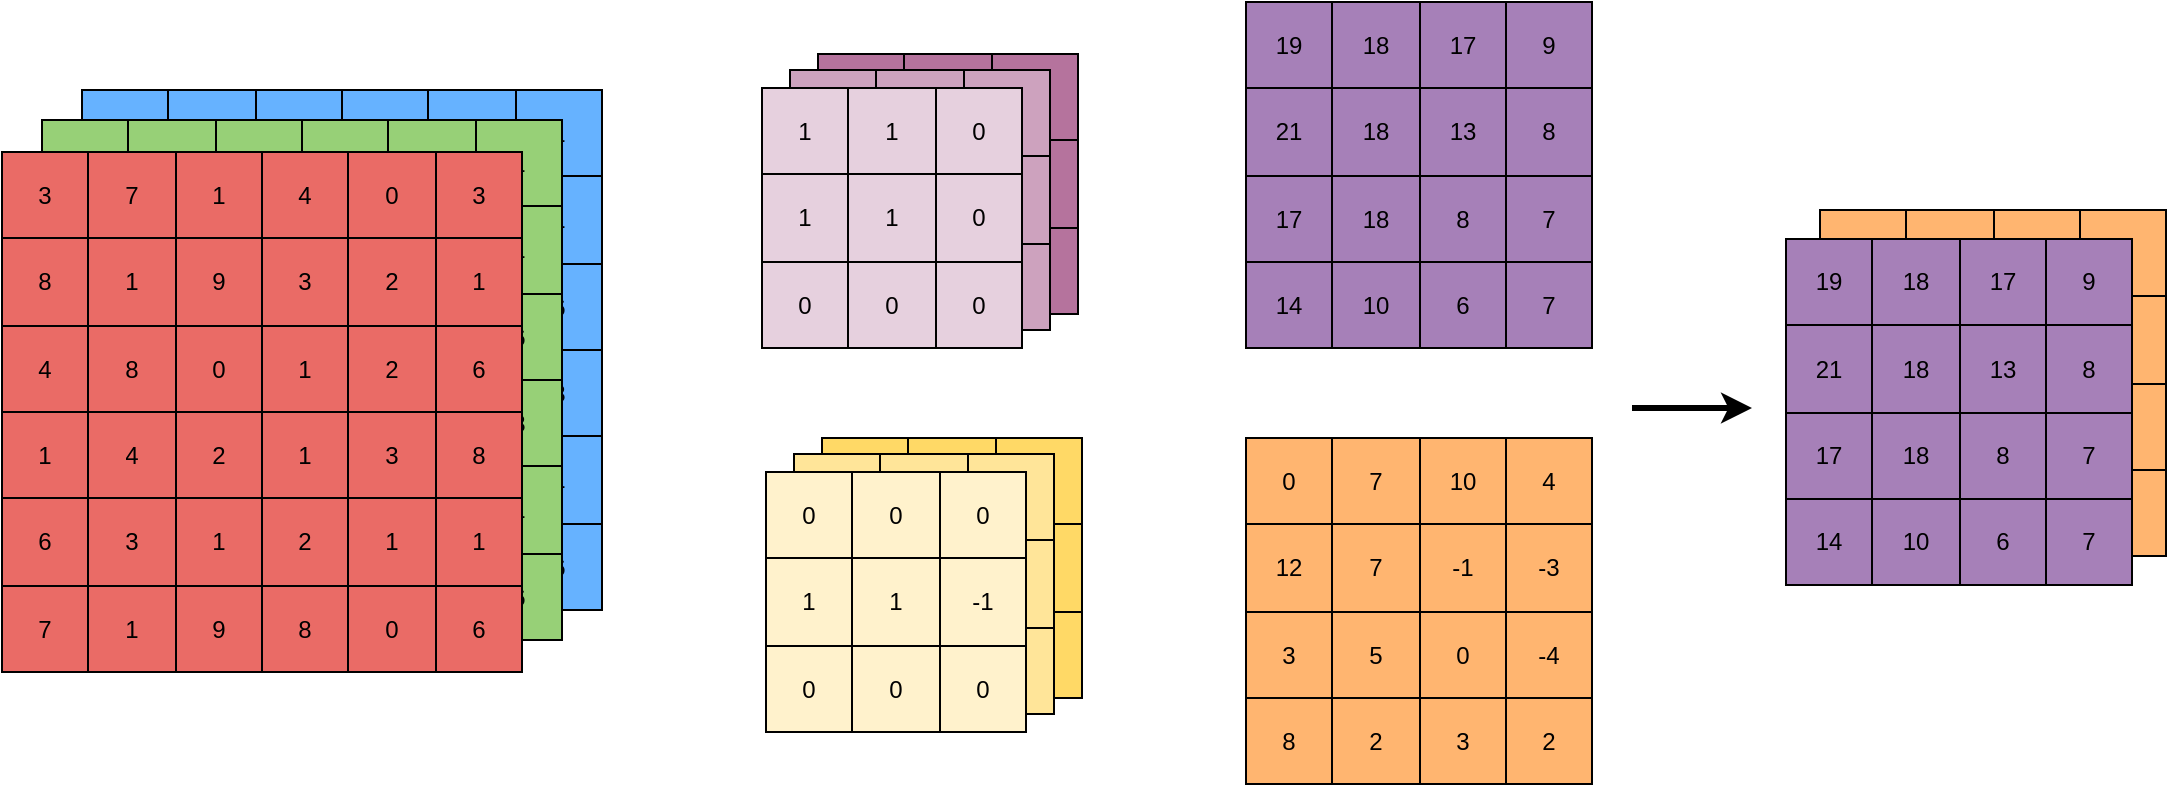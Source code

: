 <mxfile version="20.0.3" type="device" pages="2"><diagram id="xRrT3j6ZLpttI1woH7L1" name="Page-1"><mxGraphModel dx="1537" dy="1175" grid="1" gridSize="10" guides="1" tooltips="1" connect="1" arrows="1" fold="1" page="0" pageScale="1" pageWidth="827" pageHeight="1169" math="0" shadow="0"><root><mxCell id="0"/><mxCell id="1" parent="0"/><mxCell id="eFY9qRNUZrHr6FfeUNwz-86" value="" style="shape=table;html=1;whiteSpace=wrap;startSize=0;container=1;collapsible=0;childLayout=tableLayout;fillColor=#FFB570;" vertex="1" parent="1"><mxGeometry x="942" y="161" width="173" height="173" as="geometry"/></mxCell><mxCell id="eFY9qRNUZrHr6FfeUNwz-87" style="shape=tableRow;horizontal=0;startSize=0;swimlaneHead=0;swimlaneBody=0;top=0;left=0;bottom=0;right=0;collapsible=0;dropTarget=0;fillColor=none;points=[[0,0.5],[1,0.5]];portConstraint=eastwest;" vertex="1" parent="eFY9qRNUZrHr6FfeUNwz-86"><mxGeometry width="173" height="43" as="geometry"/></mxCell><mxCell id="eFY9qRNUZrHr6FfeUNwz-88" value="0" style="shape=partialRectangle;html=1;whiteSpace=wrap;connectable=0;fillColor=none;top=0;left=0;bottom=0;right=0;overflow=hidden;" vertex="1" parent="eFY9qRNUZrHr6FfeUNwz-87"><mxGeometry width="43" height="43" as="geometry"><mxRectangle width="43" height="43" as="alternateBounds"/></mxGeometry></mxCell><mxCell id="eFY9qRNUZrHr6FfeUNwz-89" value="7" style="shape=partialRectangle;html=1;whiteSpace=wrap;connectable=0;fillColor=none;top=0;left=0;bottom=0;right=0;overflow=hidden;" vertex="1" parent="eFY9qRNUZrHr6FfeUNwz-87"><mxGeometry x="43" width="44" height="43" as="geometry"><mxRectangle width="44" height="43" as="alternateBounds"/></mxGeometry></mxCell><mxCell id="eFY9qRNUZrHr6FfeUNwz-90" value="10" style="shape=partialRectangle;html=1;whiteSpace=wrap;connectable=0;fillColor=none;top=0;left=0;bottom=0;right=0;overflow=hidden;" vertex="1" parent="eFY9qRNUZrHr6FfeUNwz-87"><mxGeometry x="87" width="43" height="43" as="geometry"><mxRectangle width="43" height="43" as="alternateBounds"/></mxGeometry></mxCell><mxCell id="eFY9qRNUZrHr6FfeUNwz-91" value="4" style="shape=partialRectangle;html=1;whiteSpace=wrap;connectable=0;fillColor=none;top=0;left=0;bottom=0;right=0;overflow=hidden;" vertex="1" parent="eFY9qRNUZrHr6FfeUNwz-87"><mxGeometry x="130" width="43" height="43" as="geometry"><mxRectangle width="43" height="43" as="alternateBounds"/></mxGeometry></mxCell><mxCell id="eFY9qRNUZrHr6FfeUNwz-92" style="shape=tableRow;horizontal=0;startSize=0;swimlaneHead=0;swimlaneBody=0;top=0;left=0;bottom=0;right=0;collapsible=0;dropTarget=0;fillColor=none;points=[[0,0.5],[1,0.5]];portConstraint=eastwest;" vertex="1" parent="eFY9qRNUZrHr6FfeUNwz-86"><mxGeometry y="43" width="173" height="44" as="geometry"/></mxCell><mxCell id="eFY9qRNUZrHr6FfeUNwz-93" value="12" style="shape=partialRectangle;html=1;whiteSpace=wrap;connectable=0;fillColor=none;top=0;left=0;bottom=0;right=0;overflow=hidden;" vertex="1" parent="eFY9qRNUZrHr6FfeUNwz-92"><mxGeometry width="43" height="44" as="geometry"><mxRectangle width="43" height="44" as="alternateBounds"/></mxGeometry></mxCell><mxCell id="eFY9qRNUZrHr6FfeUNwz-94" value="7" style="shape=partialRectangle;html=1;whiteSpace=wrap;connectable=0;fillColor=none;top=0;left=0;bottom=0;right=0;overflow=hidden;" vertex="1" parent="eFY9qRNUZrHr6FfeUNwz-92"><mxGeometry x="43" width="44" height="44" as="geometry"><mxRectangle width="44" height="44" as="alternateBounds"/></mxGeometry></mxCell><mxCell id="eFY9qRNUZrHr6FfeUNwz-95" value="-1" style="shape=partialRectangle;html=1;whiteSpace=wrap;connectable=0;fillColor=none;top=0;left=0;bottom=0;right=0;overflow=hidden;" vertex="1" parent="eFY9qRNUZrHr6FfeUNwz-92"><mxGeometry x="87" width="43" height="44" as="geometry"><mxRectangle width="43" height="44" as="alternateBounds"/></mxGeometry></mxCell><mxCell id="eFY9qRNUZrHr6FfeUNwz-96" value="-3" style="shape=partialRectangle;html=1;whiteSpace=wrap;connectable=0;fillColor=none;top=0;left=0;bottom=0;right=0;overflow=hidden;" vertex="1" parent="eFY9qRNUZrHr6FfeUNwz-92"><mxGeometry x="130" width="43" height="44" as="geometry"><mxRectangle width="43" height="44" as="alternateBounds"/></mxGeometry></mxCell><mxCell id="eFY9qRNUZrHr6FfeUNwz-97" value="" style="shape=tableRow;horizontal=0;startSize=0;swimlaneHead=0;swimlaneBody=0;top=0;left=0;bottom=0;right=0;collapsible=0;dropTarget=0;fillColor=none;points=[[0,0.5],[1,0.5]];portConstraint=eastwest;" vertex="1" parent="eFY9qRNUZrHr6FfeUNwz-86"><mxGeometry y="87" width="173" height="43" as="geometry"/></mxCell><mxCell id="eFY9qRNUZrHr6FfeUNwz-98" value="3" style="shape=partialRectangle;html=1;whiteSpace=wrap;connectable=0;fillColor=none;top=0;left=0;bottom=0;right=0;overflow=hidden;" vertex="1" parent="eFY9qRNUZrHr6FfeUNwz-97"><mxGeometry width="43" height="43" as="geometry"><mxRectangle width="43" height="43" as="alternateBounds"/></mxGeometry></mxCell><mxCell id="eFY9qRNUZrHr6FfeUNwz-99" value="5" style="shape=partialRectangle;html=1;whiteSpace=wrap;connectable=0;fillColor=none;top=0;left=0;bottom=0;right=0;overflow=hidden;" vertex="1" parent="eFY9qRNUZrHr6FfeUNwz-97"><mxGeometry x="43" width="44" height="43" as="geometry"><mxRectangle width="44" height="43" as="alternateBounds"/></mxGeometry></mxCell><mxCell id="eFY9qRNUZrHr6FfeUNwz-100" value="0" style="shape=partialRectangle;html=1;whiteSpace=wrap;connectable=0;fillColor=none;top=0;left=0;bottom=0;right=0;overflow=hidden;" vertex="1" parent="eFY9qRNUZrHr6FfeUNwz-97"><mxGeometry x="87" width="43" height="43" as="geometry"><mxRectangle width="43" height="43" as="alternateBounds"/></mxGeometry></mxCell><mxCell id="eFY9qRNUZrHr6FfeUNwz-101" value="-4" style="shape=partialRectangle;html=1;whiteSpace=wrap;connectable=0;fillColor=none;top=0;left=0;bottom=0;right=0;overflow=hidden;" vertex="1" parent="eFY9qRNUZrHr6FfeUNwz-97"><mxGeometry x="130" width="43" height="43" as="geometry"><mxRectangle width="43" height="43" as="alternateBounds"/></mxGeometry></mxCell><mxCell id="eFY9qRNUZrHr6FfeUNwz-102" value="" style="shape=tableRow;horizontal=0;startSize=0;swimlaneHead=0;swimlaneBody=0;top=0;left=0;bottom=0;right=0;collapsible=0;dropTarget=0;fillColor=none;points=[[0,0.5],[1,0.5]];portConstraint=eastwest;" vertex="1" parent="eFY9qRNUZrHr6FfeUNwz-86"><mxGeometry y="130" width="173" height="43" as="geometry"/></mxCell><mxCell id="eFY9qRNUZrHr6FfeUNwz-103" value="8" style="shape=partialRectangle;html=1;whiteSpace=wrap;connectable=0;fillColor=none;top=0;left=0;bottom=0;right=0;overflow=hidden;" vertex="1" parent="eFY9qRNUZrHr6FfeUNwz-102"><mxGeometry width="43" height="43" as="geometry"><mxRectangle width="43" height="43" as="alternateBounds"/></mxGeometry></mxCell><mxCell id="eFY9qRNUZrHr6FfeUNwz-104" value="2" style="shape=partialRectangle;html=1;whiteSpace=wrap;connectable=0;fillColor=none;top=0;left=0;bottom=0;right=0;overflow=hidden;" vertex="1" parent="eFY9qRNUZrHr6FfeUNwz-102"><mxGeometry x="43" width="44" height="43" as="geometry"><mxRectangle width="44" height="43" as="alternateBounds"/></mxGeometry></mxCell><mxCell id="eFY9qRNUZrHr6FfeUNwz-105" value="3" style="shape=partialRectangle;html=1;whiteSpace=wrap;connectable=0;fillColor=none;top=0;left=0;bottom=0;right=0;overflow=hidden;" vertex="1" parent="eFY9qRNUZrHr6FfeUNwz-102"><mxGeometry x="87" width="43" height="43" as="geometry"><mxRectangle width="43" height="43" as="alternateBounds"/></mxGeometry></mxCell><mxCell id="eFY9qRNUZrHr6FfeUNwz-106" value="2" style="shape=partialRectangle;html=1;whiteSpace=wrap;connectable=0;fillColor=none;top=0;left=0;bottom=0;right=0;overflow=hidden;" vertex="1" parent="eFY9qRNUZrHr6FfeUNwz-102"><mxGeometry x="130" width="43" height="43" as="geometry"><mxRectangle width="43" height="43" as="alternateBounds"/></mxGeometry></mxCell><mxCell id="5Ik47aOLHLOAvo-wUcg0-304" value="" style="shape=table;html=1;whiteSpace=wrap;startSize=0;container=1;collapsible=0;childLayout=tableLayout;fillColor=#B5739D;" vertex="1" parent="1"><mxGeometry x="441" y="83" width="130" height="130" as="geometry"/></mxCell><mxCell id="5Ik47aOLHLOAvo-wUcg0-305" style="shape=tableRow;horizontal=0;startSize=0;swimlaneHead=0;swimlaneBody=0;top=0;left=0;bottom=0;right=0;collapsible=0;dropTarget=0;fillColor=none;points=[[0,0.5],[1,0.5]];portConstraint=eastwest;" vertex="1" parent="5Ik47aOLHLOAvo-wUcg0-304"><mxGeometry width="130" height="43" as="geometry"/></mxCell><mxCell id="5Ik47aOLHLOAvo-wUcg0-306" value="5" style="shape=partialRectangle;html=1;whiteSpace=wrap;connectable=0;fillColor=none;top=0;left=0;bottom=0;right=0;overflow=hidden;" vertex="1" parent="5Ik47aOLHLOAvo-wUcg0-305"><mxGeometry width="43" height="43" as="geometry"><mxRectangle width="43" height="43" as="alternateBounds"/></mxGeometry></mxCell><mxCell id="5Ik47aOLHLOAvo-wUcg0-307" value="2" style="shape=partialRectangle;html=1;whiteSpace=wrap;connectable=0;fillColor=none;top=0;left=0;bottom=0;right=0;overflow=hidden;" vertex="1" parent="5Ik47aOLHLOAvo-wUcg0-305"><mxGeometry x="43" width="44" height="43" as="geometry"><mxRectangle width="44" height="43" as="alternateBounds"/></mxGeometry></mxCell><mxCell id="5Ik47aOLHLOAvo-wUcg0-308" value="6" style="shape=partialRectangle;html=1;whiteSpace=wrap;connectable=0;fillColor=none;top=0;left=0;bottom=0;right=0;overflow=hidden;" vertex="1" parent="5Ik47aOLHLOAvo-wUcg0-305"><mxGeometry x="87" width="43" height="43" as="geometry"><mxRectangle width="43" height="43" as="alternateBounds"/></mxGeometry></mxCell><mxCell id="5Ik47aOLHLOAvo-wUcg0-309" style="shape=tableRow;horizontal=0;startSize=0;swimlaneHead=0;swimlaneBody=0;top=0;left=0;bottom=0;right=0;collapsible=0;dropTarget=0;fillColor=none;points=[[0,0.5],[1,0.5]];portConstraint=eastwest;" vertex="1" parent="5Ik47aOLHLOAvo-wUcg0-304"><mxGeometry y="43" width="130" height="44" as="geometry"/></mxCell><mxCell id="5Ik47aOLHLOAvo-wUcg0-310" value="1" style="shape=partialRectangle;html=1;whiteSpace=wrap;connectable=0;fillColor=none;top=0;left=0;bottom=0;right=0;overflow=hidden;" vertex="1" parent="5Ik47aOLHLOAvo-wUcg0-309"><mxGeometry width="43" height="44" as="geometry"><mxRectangle width="43" height="44" as="alternateBounds"/></mxGeometry></mxCell><mxCell id="5Ik47aOLHLOAvo-wUcg0-311" value="1" style="shape=partialRectangle;html=1;whiteSpace=wrap;connectable=0;fillColor=none;top=0;left=0;bottom=0;right=0;overflow=hidden;" vertex="1" parent="5Ik47aOLHLOAvo-wUcg0-309"><mxGeometry x="43" width="44" height="44" as="geometry"><mxRectangle width="44" height="44" as="alternateBounds"/></mxGeometry></mxCell><mxCell id="5Ik47aOLHLOAvo-wUcg0-312" value="3" style="shape=partialRectangle;html=1;whiteSpace=wrap;connectable=0;fillColor=none;top=0;left=0;bottom=0;right=0;overflow=hidden;" vertex="1" parent="5Ik47aOLHLOAvo-wUcg0-309"><mxGeometry x="87" width="43" height="44" as="geometry"><mxRectangle width="43" height="44" as="alternateBounds"/></mxGeometry></mxCell><mxCell id="5Ik47aOLHLOAvo-wUcg0-313" value="" style="shape=tableRow;horizontal=0;startSize=0;swimlaneHead=0;swimlaneBody=0;top=0;left=0;bottom=0;right=0;collapsible=0;dropTarget=0;fillColor=none;points=[[0,0.5],[1,0.5]];portConstraint=eastwest;" vertex="1" parent="5Ik47aOLHLOAvo-wUcg0-304"><mxGeometry y="87" width="130" height="43" as="geometry"/></mxCell><mxCell id="5Ik47aOLHLOAvo-wUcg0-314" value="3" style="shape=partialRectangle;html=1;whiteSpace=wrap;connectable=0;fillColor=none;top=0;left=0;bottom=0;right=0;overflow=hidden;" vertex="1" parent="5Ik47aOLHLOAvo-wUcg0-313"><mxGeometry width="43" height="43" as="geometry"><mxRectangle width="43" height="43" as="alternateBounds"/></mxGeometry></mxCell><mxCell id="5Ik47aOLHLOAvo-wUcg0-315" value="0" style="shape=partialRectangle;html=1;whiteSpace=wrap;connectable=0;fillColor=none;top=0;left=0;bottom=0;right=0;overflow=hidden;" vertex="1" parent="5Ik47aOLHLOAvo-wUcg0-313"><mxGeometry x="43" width="44" height="43" as="geometry"><mxRectangle width="44" height="43" as="alternateBounds"/></mxGeometry></mxCell><mxCell id="5Ik47aOLHLOAvo-wUcg0-316" value="3" style="shape=partialRectangle;html=1;whiteSpace=wrap;connectable=0;fillColor=none;top=0;left=0;bottom=0;right=0;overflow=hidden;" vertex="1" parent="5Ik47aOLHLOAvo-wUcg0-313"><mxGeometry x="87" width="43" height="43" as="geometry"><mxRectangle width="43" height="43" as="alternateBounds"/></mxGeometry></mxCell><mxCell id="5Ik47aOLHLOAvo-wUcg0-218" value="" style="shape=table;html=1;whiteSpace=wrap;startSize=0;container=1;collapsible=0;childLayout=tableLayout;fillColor=#66B2FF;" vertex="1" parent="1"><mxGeometry x="73" y="101" width="260" height="260" as="geometry"/></mxCell><mxCell id="5Ik47aOLHLOAvo-wUcg0-219" style="shape=tableRow;horizontal=0;startSize=0;swimlaneHead=0;swimlaneBody=0;top=0;left=0;bottom=0;right=0;collapsible=0;dropTarget=0;fillColor=none;points=[[0,0.5],[1,0.5]];portConstraint=eastwest;" vertex="1" parent="5Ik47aOLHLOAvo-wUcg0-218"><mxGeometry width="260" height="43" as="geometry"/></mxCell><mxCell id="5Ik47aOLHLOAvo-wUcg0-220" value="1" style="shape=partialRectangle;html=1;whiteSpace=wrap;connectable=0;fillColor=none;top=0;left=0;bottom=0;right=0;overflow=hidden;" vertex="1" parent="5Ik47aOLHLOAvo-wUcg0-219"><mxGeometry width="43" height="43" as="geometry"><mxRectangle width="43" height="43" as="alternateBounds"/></mxGeometry></mxCell><mxCell id="5Ik47aOLHLOAvo-wUcg0-221" value="8" style="shape=partialRectangle;html=1;whiteSpace=wrap;connectable=0;fillColor=none;top=0;left=0;bottom=0;right=0;overflow=hidden;" vertex="1" parent="5Ik47aOLHLOAvo-wUcg0-219"><mxGeometry x="43" width="44" height="43" as="geometry"><mxRectangle width="44" height="43" as="alternateBounds"/></mxGeometry></mxCell><mxCell id="5Ik47aOLHLOAvo-wUcg0-222" value="4" style="shape=partialRectangle;html=1;whiteSpace=wrap;connectable=0;fillColor=none;top=0;left=0;bottom=0;right=0;overflow=hidden;" vertex="1" parent="5Ik47aOLHLOAvo-wUcg0-219"><mxGeometry x="87" width="43" height="43" as="geometry"><mxRectangle width="43" height="43" as="alternateBounds"/></mxGeometry></mxCell><mxCell id="5Ik47aOLHLOAvo-wUcg0-223" value="3" style="shape=partialRectangle;html=1;whiteSpace=wrap;connectable=0;fillColor=none;top=0;left=0;bottom=0;right=0;overflow=hidden;" vertex="1" parent="5Ik47aOLHLOAvo-wUcg0-219"><mxGeometry x="130" width="43" height="43" as="geometry"><mxRectangle width="43" height="43" as="alternateBounds"/></mxGeometry></mxCell><mxCell id="5Ik47aOLHLOAvo-wUcg0-224" value="4" style="shape=partialRectangle;html=1;whiteSpace=wrap;connectable=0;fillColor=none;top=0;left=0;bottom=0;right=0;overflow=hidden;" vertex="1" parent="5Ik47aOLHLOAvo-wUcg0-219"><mxGeometry x="173" width="44" height="43" as="geometry"><mxRectangle width="44" height="43" as="alternateBounds"/></mxGeometry></mxCell><mxCell id="5Ik47aOLHLOAvo-wUcg0-225" value="1" style="shape=partialRectangle;html=1;whiteSpace=wrap;connectable=0;fillColor=none;top=0;left=0;bottom=0;right=0;overflow=hidden;strokeWidth=3;strokeColor=none;" vertex="1" parent="5Ik47aOLHLOAvo-wUcg0-219"><mxGeometry x="217" width="43" height="43" as="geometry"><mxRectangle width="43" height="43" as="alternateBounds"/></mxGeometry></mxCell><mxCell id="5Ik47aOLHLOAvo-wUcg0-226" style="shape=tableRow;horizontal=0;startSize=0;swimlaneHead=0;swimlaneBody=0;top=0;left=0;bottom=0;right=0;collapsible=0;dropTarget=0;fillColor=none;points=[[0,0.5],[1,0.5]];portConstraint=eastwest;" vertex="1" parent="5Ik47aOLHLOAvo-wUcg0-218"><mxGeometry y="43" width="260" height="44" as="geometry"/></mxCell><mxCell id="5Ik47aOLHLOAvo-wUcg0-227" value="8" style="shape=partialRectangle;html=1;whiteSpace=wrap;connectable=0;fillColor=none;top=0;left=0;bottom=0;right=0;overflow=hidden;" vertex="1" parent="5Ik47aOLHLOAvo-wUcg0-226"><mxGeometry width="43" height="44" as="geometry"><mxRectangle width="43" height="44" as="alternateBounds"/></mxGeometry></mxCell><mxCell id="5Ik47aOLHLOAvo-wUcg0-228" value="1" style="shape=partialRectangle;html=1;whiteSpace=wrap;connectable=0;fillColor=none;top=0;left=0;bottom=0;right=0;overflow=hidden;" vertex="1" parent="5Ik47aOLHLOAvo-wUcg0-226"><mxGeometry x="43" width="44" height="44" as="geometry"><mxRectangle width="44" height="44" as="alternateBounds"/></mxGeometry></mxCell><mxCell id="5Ik47aOLHLOAvo-wUcg0-229" value="9" style="shape=partialRectangle;html=1;whiteSpace=wrap;connectable=0;fillColor=none;top=0;left=0;bottom=0;right=0;overflow=hidden;" vertex="1" parent="5Ik47aOLHLOAvo-wUcg0-226"><mxGeometry x="87" width="43" height="44" as="geometry"><mxRectangle width="43" height="44" as="alternateBounds"/></mxGeometry></mxCell><mxCell id="5Ik47aOLHLOAvo-wUcg0-230" value="3" style="shape=partialRectangle;html=1;whiteSpace=wrap;connectable=0;fillColor=none;top=0;left=0;bottom=0;right=0;overflow=hidden;" vertex="1" parent="5Ik47aOLHLOAvo-wUcg0-226"><mxGeometry x="130" width="43" height="44" as="geometry"><mxRectangle width="43" height="44" as="alternateBounds"/></mxGeometry></mxCell><mxCell id="5Ik47aOLHLOAvo-wUcg0-231" value="2" style="shape=partialRectangle;html=1;whiteSpace=wrap;connectable=0;fillColor=none;top=0;left=0;bottom=0;right=0;overflow=hidden;" vertex="1" parent="5Ik47aOLHLOAvo-wUcg0-226"><mxGeometry x="173" width="44" height="44" as="geometry"><mxRectangle width="44" height="44" as="alternateBounds"/></mxGeometry></mxCell><mxCell id="5Ik47aOLHLOAvo-wUcg0-232" value="1" style="shape=partialRectangle;html=1;whiteSpace=wrap;connectable=0;fillColor=none;top=0;left=0;bottom=0;right=0;overflow=hidden;" vertex="1" parent="5Ik47aOLHLOAvo-wUcg0-226"><mxGeometry x="217" width="43" height="44" as="geometry"><mxRectangle width="43" height="44" as="alternateBounds"/></mxGeometry></mxCell><mxCell id="5Ik47aOLHLOAvo-wUcg0-233" value="" style="shape=tableRow;horizontal=0;startSize=0;swimlaneHead=0;swimlaneBody=0;top=0;left=0;bottom=0;right=0;collapsible=0;dropTarget=0;fillColor=none;points=[[0,0.5],[1,0.5]];portConstraint=eastwest;" vertex="1" parent="5Ik47aOLHLOAvo-wUcg0-218"><mxGeometry y="87" width="260" height="43" as="geometry"/></mxCell><mxCell id="5Ik47aOLHLOAvo-wUcg0-234" value="4" style="shape=partialRectangle;html=1;whiteSpace=wrap;connectable=0;fillColor=none;top=0;left=0;bottom=0;right=0;overflow=hidden;" vertex="1" parent="5Ik47aOLHLOAvo-wUcg0-233"><mxGeometry width="43" height="43" as="geometry"><mxRectangle width="43" height="43" as="alternateBounds"/></mxGeometry></mxCell><mxCell id="5Ik47aOLHLOAvo-wUcg0-235" value="8" style="shape=partialRectangle;html=1;whiteSpace=wrap;connectable=0;fillColor=none;top=0;left=0;bottom=0;right=0;overflow=hidden;" vertex="1" parent="5Ik47aOLHLOAvo-wUcg0-233"><mxGeometry x="43" width="44" height="43" as="geometry"><mxRectangle width="44" height="43" as="alternateBounds"/></mxGeometry></mxCell><mxCell id="5Ik47aOLHLOAvo-wUcg0-236" value="3" style="shape=partialRectangle;html=1;whiteSpace=wrap;connectable=0;fillColor=none;top=0;left=0;bottom=0;right=0;overflow=hidden;" vertex="1" parent="5Ik47aOLHLOAvo-wUcg0-233"><mxGeometry x="87" width="43" height="43" as="geometry"><mxRectangle width="43" height="43" as="alternateBounds"/></mxGeometry></mxCell><mxCell id="5Ik47aOLHLOAvo-wUcg0-237" value="1" style="shape=partialRectangle;html=1;whiteSpace=wrap;connectable=0;fillColor=none;top=0;left=0;bottom=0;right=0;overflow=hidden;" vertex="1" parent="5Ik47aOLHLOAvo-wUcg0-233"><mxGeometry x="130" width="43" height="43" as="geometry"><mxRectangle width="43" height="43" as="alternateBounds"/></mxGeometry></mxCell><mxCell id="5Ik47aOLHLOAvo-wUcg0-238" value="2" style="shape=partialRectangle;html=1;whiteSpace=wrap;connectable=0;fillColor=none;top=0;left=0;bottom=0;right=0;overflow=hidden;" vertex="1" parent="5Ik47aOLHLOAvo-wUcg0-233"><mxGeometry x="173" width="44" height="43" as="geometry"><mxRectangle width="44" height="43" as="alternateBounds"/></mxGeometry></mxCell><mxCell id="5Ik47aOLHLOAvo-wUcg0-239" value="6" style="shape=partialRectangle;html=1;whiteSpace=wrap;connectable=0;fillColor=none;top=0;left=0;bottom=0;right=0;overflow=hidden;" vertex="1" parent="5Ik47aOLHLOAvo-wUcg0-233"><mxGeometry x="217" width="43" height="43" as="geometry"><mxRectangle width="43" height="43" as="alternateBounds"/></mxGeometry></mxCell><mxCell id="5Ik47aOLHLOAvo-wUcg0-240" value="" style="shape=tableRow;horizontal=0;startSize=0;swimlaneHead=0;swimlaneBody=0;top=0;left=0;bottom=0;right=0;collapsible=0;dropTarget=0;fillColor=none;points=[[0,0.5],[1,0.5]];portConstraint=eastwest;" vertex="1" parent="5Ik47aOLHLOAvo-wUcg0-218"><mxGeometry y="130" width="260" height="43" as="geometry"/></mxCell><mxCell id="5Ik47aOLHLOAvo-wUcg0-241" value="1" style="shape=partialRectangle;html=1;whiteSpace=wrap;connectable=0;fillColor=none;top=0;left=0;bottom=0;right=0;overflow=hidden;" vertex="1" parent="5Ik47aOLHLOAvo-wUcg0-240"><mxGeometry width="43" height="43" as="geometry"><mxRectangle width="43" height="43" as="alternateBounds"/></mxGeometry></mxCell><mxCell id="5Ik47aOLHLOAvo-wUcg0-242" value="4" style="shape=partialRectangle;html=1;whiteSpace=wrap;connectable=0;fillColor=none;top=0;left=0;bottom=0;right=0;overflow=hidden;" vertex="1" parent="5Ik47aOLHLOAvo-wUcg0-240"><mxGeometry x="43" width="44" height="43" as="geometry"><mxRectangle width="44" height="43" as="alternateBounds"/></mxGeometry></mxCell><mxCell id="5Ik47aOLHLOAvo-wUcg0-243" value="6" style="shape=partialRectangle;html=1;whiteSpace=wrap;connectable=0;fillColor=none;top=0;left=0;bottom=0;right=0;overflow=hidden;" vertex="1" parent="5Ik47aOLHLOAvo-wUcg0-240"><mxGeometry x="87" width="43" height="43" as="geometry"><mxRectangle width="43" height="43" as="alternateBounds"/></mxGeometry></mxCell><mxCell id="5Ik47aOLHLOAvo-wUcg0-244" value="1" style="shape=partialRectangle;html=1;whiteSpace=wrap;connectable=0;fillColor=none;top=0;left=0;bottom=0;right=0;overflow=hidden;" vertex="1" parent="5Ik47aOLHLOAvo-wUcg0-240"><mxGeometry x="130" width="43" height="43" as="geometry"><mxRectangle width="43" height="43" as="alternateBounds"/></mxGeometry></mxCell><mxCell id="5Ik47aOLHLOAvo-wUcg0-245" value="3" style="shape=partialRectangle;html=1;whiteSpace=wrap;connectable=0;fillColor=none;top=0;left=0;bottom=0;right=0;overflow=hidden;" vertex="1" parent="5Ik47aOLHLOAvo-wUcg0-240"><mxGeometry x="173" width="44" height="43" as="geometry"><mxRectangle width="44" height="43" as="alternateBounds"/></mxGeometry></mxCell><mxCell id="5Ik47aOLHLOAvo-wUcg0-246" value="8" style="shape=partialRectangle;html=1;whiteSpace=wrap;connectable=0;fillColor=none;top=0;left=0;bottom=0;right=0;overflow=hidden;" vertex="1" parent="5Ik47aOLHLOAvo-wUcg0-240"><mxGeometry x="217" width="43" height="43" as="geometry"><mxRectangle width="43" height="43" as="alternateBounds"/></mxGeometry></mxCell><mxCell id="5Ik47aOLHLOAvo-wUcg0-247" value="" style="shape=tableRow;horizontal=0;startSize=0;swimlaneHead=0;swimlaneBody=0;top=0;left=0;bottom=0;right=0;collapsible=0;dropTarget=0;fillColor=none;points=[[0,0.5],[1,0.5]];portConstraint=eastwest;" vertex="1" parent="5Ik47aOLHLOAvo-wUcg0-218"><mxGeometry y="173" width="260" height="44" as="geometry"/></mxCell><mxCell id="5Ik47aOLHLOAvo-wUcg0-248" value="6" style="shape=partialRectangle;html=1;whiteSpace=wrap;connectable=0;fillColor=none;top=0;left=0;bottom=0;right=0;overflow=hidden;" vertex="1" parent="5Ik47aOLHLOAvo-wUcg0-247"><mxGeometry width="43" height="44" as="geometry"><mxRectangle width="43" height="44" as="alternateBounds"/></mxGeometry></mxCell><mxCell id="5Ik47aOLHLOAvo-wUcg0-249" value="3" style="shape=partialRectangle;html=1;whiteSpace=wrap;connectable=0;fillColor=none;top=0;left=0;bottom=0;right=0;overflow=hidden;" vertex="1" parent="5Ik47aOLHLOAvo-wUcg0-247"><mxGeometry x="43" width="44" height="44" as="geometry"><mxRectangle width="44" height="44" as="alternateBounds"/></mxGeometry></mxCell><mxCell id="5Ik47aOLHLOAvo-wUcg0-250" value="7" style="shape=partialRectangle;html=1;whiteSpace=wrap;connectable=0;fillColor=none;top=0;left=0;bottom=0;right=0;overflow=hidden;" vertex="1" parent="5Ik47aOLHLOAvo-wUcg0-247"><mxGeometry x="87" width="43" height="44" as="geometry"><mxRectangle width="43" height="44" as="alternateBounds"/></mxGeometry></mxCell><mxCell id="5Ik47aOLHLOAvo-wUcg0-251" value="6" style="shape=partialRectangle;html=1;whiteSpace=wrap;connectable=0;fillColor=none;top=0;left=0;bottom=0;right=0;overflow=hidden;" vertex="1" parent="5Ik47aOLHLOAvo-wUcg0-247"><mxGeometry x="130" width="43" height="44" as="geometry"><mxRectangle width="43" height="44" as="alternateBounds"/></mxGeometry></mxCell><mxCell id="5Ik47aOLHLOAvo-wUcg0-252" value="9" style="shape=partialRectangle;html=1;whiteSpace=wrap;connectable=0;fillColor=none;top=0;left=0;bottom=0;right=0;overflow=hidden;pointerEvents=1;" vertex="1" parent="5Ik47aOLHLOAvo-wUcg0-247"><mxGeometry x="173" width="44" height="44" as="geometry"><mxRectangle width="44" height="44" as="alternateBounds"/></mxGeometry></mxCell><mxCell id="5Ik47aOLHLOAvo-wUcg0-253" value="1" style="shape=partialRectangle;html=1;whiteSpace=wrap;connectable=0;fillColor=none;top=0;left=0;bottom=0;right=0;overflow=hidden;pointerEvents=1;" vertex="1" parent="5Ik47aOLHLOAvo-wUcg0-247"><mxGeometry x="217" width="43" height="44" as="geometry"><mxRectangle width="43" height="44" as="alternateBounds"/></mxGeometry></mxCell><mxCell id="5Ik47aOLHLOAvo-wUcg0-254" style="shape=tableRow;horizontal=0;startSize=0;swimlaneHead=0;swimlaneBody=0;top=0;left=0;bottom=0;right=0;collapsible=0;dropTarget=0;fillColor=none;points=[[0,0.5],[1,0.5]];portConstraint=eastwest;" vertex="1" parent="5Ik47aOLHLOAvo-wUcg0-218"><mxGeometry y="217" width="260" height="43" as="geometry"/></mxCell><mxCell id="5Ik47aOLHLOAvo-wUcg0-255" value="7" style="shape=partialRectangle;html=1;whiteSpace=wrap;connectable=0;fillColor=none;top=0;left=0;bottom=0;right=0;overflow=hidden;" vertex="1" parent="5Ik47aOLHLOAvo-wUcg0-254"><mxGeometry width="43" height="43" as="geometry"><mxRectangle width="43" height="43" as="alternateBounds"/></mxGeometry></mxCell><mxCell id="5Ik47aOLHLOAvo-wUcg0-256" value="1" style="shape=partialRectangle;html=1;whiteSpace=wrap;connectable=0;fillColor=none;top=0;left=0;bottom=0;right=0;overflow=hidden;" vertex="1" parent="5Ik47aOLHLOAvo-wUcg0-254"><mxGeometry x="43" width="44" height="43" as="geometry"><mxRectangle width="44" height="43" as="alternateBounds"/></mxGeometry></mxCell><mxCell id="5Ik47aOLHLOAvo-wUcg0-257" value="9" style="shape=partialRectangle;html=1;whiteSpace=wrap;connectable=0;fillColor=none;top=0;left=0;bottom=0;right=0;overflow=hidden;" vertex="1" parent="5Ik47aOLHLOAvo-wUcg0-254"><mxGeometry x="87" width="43" height="43" as="geometry"><mxRectangle width="43" height="43" as="alternateBounds"/></mxGeometry></mxCell><mxCell id="5Ik47aOLHLOAvo-wUcg0-258" value="8" style="shape=partialRectangle;html=1;whiteSpace=wrap;connectable=0;fillColor=none;top=0;left=0;bottom=0;right=0;overflow=hidden;" vertex="1" parent="5Ik47aOLHLOAvo-wUcg0-254"><mxGeometry x="130" width="43" height="43" as="geometry"><mxRectangle width="43" height="43" as="alternateBounds"/></mxGeometry></mxCell><mxCell id="5Ik47aOLHLOAvo-wUcg0-259" value="2" style="shape=partialRectangle;html=1;whiteSpace=wrap;connectable=0;fillColor=none;top=0;left=0;bottom=0;right=0;overflow=hidden;pointerEvents=1;" vertex="1" parent="5Ik47aOLHLOAvo-wUcg0-254"><mxGeometry x="173" width="44" height="43" as="geometry"><mxRectangle width="44" height="43" as="alternateBounds"/></mxGeometry></mxCell><mxCell id="5Ik47aOLHLOAvo-wUcg0-260" value="6" style="shape=partialRectangle;html=1;whiteSpace=wrap;connectable=0;fillColor=none;top=0;left=0;bottom=0;right=0;overflow=hidden;pointerEvents=1;" vertex="1" parent="5Ik47aOLHLOAvo-wUcg0-254"><mxGeometry x="217" width="43" height="43" as="geometry"><mxRectangle width="43" height="43" as="alternateBounds"/></mxGeometry></mxCell><mxCell id="5Ik47aOLHLOAvo-wUcg0-175" value="" style="shape=table;html=1;whiteSpace=wrap;startSize=0;container=1;collapsible=0;childLayout=tableLayout;fillColor=#97D077;" vertex="1" parent="1"><mxGeometry x="53" y="116" width="260" height="260" as="geometry"/></mxCell><mxCell id="5Ik47aOLHLOAvo-wUcg0-176" style="shape=tableRow;horizontal=0;startSize=0;swimlaneHead=0;swimlaneBody=0;top=0;left=0;bottom=0;right=0;collapsible=0;dropTarget=0;fillColor=none;points=[[0,0.5],[1,0.5]];portConstraint=eastwest;" vertex="1" parent="5Ik47aOLHLOAvo-wUcg0-175"><mxGeometry width="260" height="43" as="geometry"/></mxCell><mxCell id="5Ik47aOLHLOAvo-wUcg0-177" value="2" style="shape=partialRectangle;html=1;whiteSpace=wrap;connectable=0;fillColor=none;top=0;left=0;bottom=0;right=0;overflow=hidden;" vertex="1" parent="5Ik47aOLHLOAvo-wUcg0-176"><mxGeometry width="43" height="43" as="geometry"><mxRectangle width="43" height="43" as="alternateBounds"/></mxGeometry></mxCell><mxCell id="5Ik47aOLHLOAvo-wUcg0-178" value="0" style="shape=partialRectangle;html=1;whiteSpace=wrap;connectable=0;fillColor=none;top=0;left=0;bottom=0;right=0;overflow=hidden;" vertex="1" parent="5Ik47aOLHLOAvo-wUcg0-176"><mxGeometry x="43" width="44" height="43" as="geometry"><mxRectangle width="44" height="43" as="alternateBounds"/></mxGeometry></mxCell><mxCell id="5Ik47aOLHLOAvo-wUcg0-179" value="5" style="shape=partialRectangle;html=1;whiteSpace=wrap;connectable=0;fillColor=none;top=0;left=0;bottom=0;right=0;overflow=hidden;" vertex="1" parent="5Ik47aOLHLOAvo-wUcg0-176"><mxGeometry x="87" width="43" height="43" as="geometry"><mxRectangle width="43" height="43" as="alternateBounds"/></mxGeometry></mxCell><mxCell id="5Ik47aOLHLOAvo-wUcg0-180" value="2" style="shape=partialRectangle;html=1;whiteSpace=wrap;connectable=0;fillColor=none;top=0;left=0;bottom=0;right=0;overflow=hidden;" vertex="1" parent="5Ik47aOLHLOAvo-wUcg0-176"><mxGeometry x="130" width="43" height="43" as="geometry"><mxRectangle width="43" height="43" as="alternateBounds"/></mxGeometry></mxCell><mxCell id="5Ik47aOLHLOAvo-wUcg0-181" value="3" style="shape=partialRectangle;html=1;whiteSpace=wrap;connectable=0;fillColor=none;top=0;left=0;bottom=0;right=0;overflow=hidden;" vertex="1" parent="5Ik47aOLHLOAvo-wUcg0-176"><mxGeometry x="173" width="44" height="43" as="geometry"><mxRectangle width="44" height="43" as="alternateBounds"/></mxGeometry></mxCell><mxCell id="5Ik47aOLHLOAvo-wUcg0-182" value="1" style="shape=partialRectangle;html=1;whiteSpace=wrap;connectable=0;fillColor=none;top=0;left=0;bottom=0;right=0;overflow=hidden;strokeWidth=3;strokeColor=none;" vertex="1" parent="5Ik47aOLHLOAvo-wUcg0-176"><mxGeometry x="217" width="43" height="43" as="geometry"><mxRectangle width="43" height="43" as="alternateBounds"/></mxGeometry></mxCell><mxCell id="5Ik47aOLHLOAvo-wUcg0-183" style="shape=tableRow;horizontal=0;startSize=0;swimlaneHead=0;swimlaneBody=0;top=0;left=0;bottom=0;right=0;collapsible=0;dropTarget=0;fillColor=none;points=[[0,0.5],[1,0.5]];portConstraint=eastwest;" vertex="1" parent="5Ik47aOLHLOAvo-wUcg0-175"><mxGeometry y="43" width="260" height="44" as="geometry"/></mxCell><mxCell id="5Ik47aOLHLOAvo-wUcg0-184" value="8" style="shape=partialRectangle;html=1;whiteSpace=wrap;connectable=0;fillColor=none;top=0;left=0;bottom=0;right=0;overflow=hidden;" vertex="1" parent="5Ik47aOLHLOAvo-wUcg0-183"><mxGeometry width="43" height="44" as="geometry"><mxRectangle width="43" height="44" as="alternateBounds"/></mxGeometry></mxCell><mxCell id="5Ik47aOLHLOAvo-wUcg0-185" value="1" style="shape=partialRectangle;html=1;whiteSpace=wrap;connectable=0;fillColor=none;top=0;left=0;bottom=0;right=0;overflow=hidden;" vertex="1" parent="5Ik47aOLHLOAvo-wUcg0-183"><mxGeometry x="43" width="44" height="44" as="geometry"><mxRectangle width="44" height="44" as="alternateBounds"/></mxGeometry></mxCell><mxCell id="5Ik47aOLHLOAvo-wUcg0-186" value="9" style="shape=partialRectangle;html=1;whiteSpace=wrap;connectable=0;fillColor=none;top=0;left=0;bottom=0;right=0;overflow=hidden;" vertex="1" parent="5Ik47aOLHLOAvo-wUcg0-183"><mxGeometry x="87" width="43" height="44" as="geometry"><mxRectangle width="43" height="44" as="alternateBounds"/></mxGeometry></mxCell><mxCell id="5Ik47aOLHLOAvo-wUcg0-187" value="3" style="shape=partialRectangle;html=1;whiteSpace=wrap;connectable=0;fillColor=none;top=0;left=0;bottom=0;right=0;overflow=hidden;" vertex="1" parent="5Ik47aOLHLOAvo-wUcg0-183"><mxGeometry x="130" width="43" height="44" as="geometry"><mxRectangle width="43" height="44" as="alternateBounds"/></mxGeometry></mxCell><mxCell id="5Ik47aOLHLOAvo-wUcg0-188" value="2" style="shape=partialRectangle;html=1;whiteSpace=wrap;connectable=0;fillColor=none;top=0;left=0;bottom=0;right=0;overflow=hidden;" vertex="1" parent="5Ik47aOLHLOAvo-wUcg0-183"><mxGeometry x="173" width="44" height="44" as="geometry"><mxRectangle width="44" height="44" as="alternateBounds"/></mxGeometry></mxCell><mxCell id="5Ik47aOLHLOAvo-wUcg0-189" value="1" style="shape=partialRectangle;html=1;whiteSpace=wrap;connectable=0;fillColor=none;top=0;left=0;bottom=0;right=0;overflow=hidden;" vertex="1" parent="5Ik47aOLHLOAvo-wUcg0-183"><mxGeometry x="217" width="43" height="44" as="geometry"><mxRectangle width="43" height="44" as="alternateBounds"/></mxGeometry></mxCell><mxCell id="5Ik47aOLHLOAvo-wUcg0-190" value="" style="shape=tableRow;horizontal=0;startSize=0;swimlaneHead=0;swimlaneBody=0;top=0;left=0;bottom=0;right=0;collapsible=0;dropTarget=0;fillColor=none;points=[[0,0.5],[1,0.5]];portConstraint=eastwest;" vertex="1" parent="5Ik47aOLHLOAvo-wUcg0-175"><mxGeometry y="87" width="260" height="43" as="geometry"/></mxCell><mxCell id="5Ik47aOLHLOAvo-wUcg0-191" value="4" style="shape=partialRectangle;html=1;whiteSpace=wrap;connectable=0;fillColor=none;top=0;left=0;bottom=0;right=0;overflow=hidden;" vertex="1" parent="5Ik47aOLHLOAvo-wUcg0-190"><mxGeometry width="43" height="43" as="geometry"><mxRectangle width="43" height="43" as="alternateBounds"/></mxGeometry></mxCell><mxCell id="5Ik47aOLHLOAvo-wUcg0-192" value="8" style="shape=partialRectangle;html=1;whiteSpace=wrap;connectable=0;fillColor=none;top=0;left=0;bottom=0;right=0;overflow=hidden;" vertex="1" parent="5Ik47aOLHLOAvo-wUcg0-190"><mxGeometry x="43" width="44" height="43" as="geometry"><mxRectangle width="44" height="43" as="alternateBounds"/></mxGeometry></mxCell><mxCell id="5Ik47aOLHLOAvo-wUcg0-193" value="3" style="shape=partialRectangle;html=1;whiteSpace=wrap;connectable=0;fillColor=none;top=0;left=0;bottom=0;right=0;overflow=hidden;" vertex="1" parent="5Ik47aOLHLOAvo-wUcg0-190"><mxGeometry x="87" width="43" height="43" as="geometry"><mxRectangle width="43" height="43" as="alternateBounds"/></mxGeometry></mxCell><mxCell id="5Ik47aOLHLOAvo-wUcg0-194" value="1" style="shape=partialRectangle;html=1;whiteSpace=wrap;connectable=0;fillColor=none;top=0;left=0;bottom=0;right=0;overflow=hidden;" vertex="1" parent="5Ik47aOLHLOAvo-wUcg0-190"><mxGeometry x="130" width="43" height="43" as="geometry"><mxRectangle width="43" height="43" as="alternateBounds"/></mxGeometry></mxCell><mxCell id="5Ik47aOLHLOAvo-wUcg0-195" value="2" style="shape=partialRectangle;html=1;whiteSpace=wrap;connectable=0;fillColor=none;top=0;left=0;bottom=0;right=0;overflow=hidden;" vertex="1" parent="5Ik47aOLHLOAvo-wUcg0-190"><mxGeometry x="173" width="44" height="43" as="geometry"><mxRectangle width="44" height="43" as="alternateBounds"/></mxGeometry></mxCell><mxCell id="5Ik47aOLHLOAvo-wUcg0-196" value="6" style="shape=partialRectangle;html=1;whiteSpace=wrap;connectable=0;fillColor=none;top=0;left=0;bottom=0;right=0;overflow=hidden;" vertex="1" parent="5Ik47aOLHLOAvo-wUcg0-190"><mxGeometry x="217" width="43" height="43" as="geometry"><mxRectangle width="43" height="43" as="alternateBounds"/></mxGeometry></mxCell><mxCell id="5Ik47aOLHLOAvo-wUcg0-197" value="" style="shape=tableRow;horizontal=0;startSize=0;swimlaneHead=0;swimlaneBody=0;top=0;left=0;bottom=0;right=0;collapsible=0;dropTarget=0;fillColor=none;points=[[0,0.5],[1,0.5]];portConstraint=eastwest;" vertex="1" parent="5Ik47aOLHLOAvo-wUcg0-175"><mxGeometry y="130" width="260" height="43" as="geometry"/></mxCell><mxCell id="5Ik47aOLHLOAvo-wUcg0-198" value="1" style="shape=partialRectangle;html=1;whiteSpace=wrap;connectable=0;fillColor=none;top=0;left=0;bottom=0;right=0;overflow=hidden;" vertex="1" parent="5Ik47aOLHLOAvo-wUcg0-197"><mxGeometry width="43" height="43" as="geometry"><mxRectangle width="43" height="43" as="alternateBounds"/></mxGeometry></mxCell><mxCell id="5Ik47aOLHLOAvo-wUcg0-199" value="4" style="shape=partialRectangle;html=1;whiteSpace=wrap;connectable=0;fillColor=none;top=0;left=0;bottom=0;right=0;overflow=hidden;" vertex="1" parent="5Ik47aOLHLOAvo-wUcg0-197"><mxGeometry x="43" width="44" height="43" as="geometry"><mxRectangle width="44" height="43" as="alternateBounds"/></mxGeometry></mxCell><mxCell id="5Ik47aOLHLOAvo-wUcg0-200" value="6" style="shape=partialRectangle;html=1;whiteSpace=wrap;connectable=0;fillColor=none;top=0;left=0;bottom=0;right=0;overflow=hidden;" vertex="1" parent="5Ik47aOLHLOAvo-wUcg0-197"><mxGeometry x="87" width="43" height="43" as="geometry"><mxRectangle width="43" height="43" as="alternateBounds"/></mxGeometry></mxCell><mxCell id="5Ik47aOLHLOAvo-wUcg0-201" value="1" style="shape=partialRectangle;html=1;whiteSpace=wrap;connectable=0;fillColor=none;top=0;left=0;bottom=0;right=0;overflow=hidden;" vertex="1" parent="5Ik47aOLHLOAvo-wUcg0-197"><mxGeometry x="130" width="43" height="43" as="geometry"><mxRectangle width="43" height="43" as="alternateBounds"/></mxGeometry></mxCell><mxCell id="5Ik47aOLHLOAvo-wUcg0-202" value="3" style="shape=partialRectangle;html=1;whiteSpace=wrap;connectable=0;fillColor=none;top=0;left=0;bottom=0;right=0;overflow=hidden;" vertex="1" parent="5Ik47aOLHLOAvo-wUcg0-197"><mxGeometry x="173" width="44" height="43" as="geometry"><mxRectangle width="44" height="43" as="alternateBounds"/></mxGeometry></mxCell><mxCell id="5Ik47aOLHLOAvo-wUcg0-203" value="8" style="shape=partialRectangle;html=1;whiteSpace=wrap;connectable=0;fillColor=none;top=0;left=0;bottom=0;right=0;overflow=hidden;" vertex="1" parent="5Ik47aOLHLOAvo-wUcg0-197"><mxGeometry x="217" width="43" height="43" as="geometry"><mxRectangle width="43" height="43" as="alternateBounds"/></mxGeometry></mxCell><mxCell id="5Ik47aOLHLOAvo-wUcg0-204" value="" style="shape=tableRow;horizontal=0;startSize=0;swimlaneHead=0;swimlaneBody=0;top=0;left=0;bottom=0;right=0;collapsible=0;dropTarget=0;fillColor=none;points=[[0,0.5],[1,0.5]];portConstraint=eastwest;" vertex="1" parent="5Ik47aOLHLOAvo-wUcg0-175"><mxGeometry y="173" width="260" height="44" as="geometry"/></mxCell><mxCell id="5Ik47aOLHLOAvo-wUcg0-205" value="6" style="shape=partialRectangle;html=1;whiteSpace=wrap;connectable=0;fillColor=none;top=0;left=0;bottom=0;right=0;overflow=hidden;" vertex="1" parent="5Ik47aOLHLOAvo-wUcg0-204"><mxGeometry width="43" height="44" as="geometry"><mxRectangle width="43" height="44" as="alternateBounds"/></mxGeometry></mxCell><mxCell id="5Ik47aOLHLOAvo-wUcg0-206" value="3" style="shape=partialRectangle;html=1;whiteSpace=wrap;connectable=0;fillColor=none;top=0;left=0;bottom=0;right=0;overflow=hidden;" vertex="1" parent="5Ik47aOLHLOAvo-wUcg0-204"><mxGeometry x="43" width="44" height="44" as="geometry"><mxRectangle width="44" height="44" as="alternateBounds"/></mxGeometry></mxCell><mxCell id="5Ik47aOLHLOAvo-wUcg0-207" value="7" style="shape=partialRectangle;html=1;whiteSpace=wrap;connectable=0;fillColor=none;top=0;left=0;bottom=0;right=0;overflow=hidden;" vertex="1" parent="5Ik47aOLHLOAvo-wUcg0-204"><mxGeometry x="87" width="43" height="44" as="geometry"><mxRectangle width="43" height="44" as="alternateBounds"/></mxGeometry></mxCell><mxCell id="5Ik47aOLHLOAvo-wUcg0-208" value="6" style="shape=partialRectangle;html=1;whiteSpace=wrap;connectable=0;fillColor=none;top=0;left=0;bottom=0;right=0;overflow=hidden;" vertex="1" parent="5Ik47aOLHLOAvo-wUcg0-204"><mxGeometry x="130" width="43" height="44" as="geometry"><mxRectangle width="43" height="44" as="alternateBounds"/></mxGeometry></mxCell><mxCell id="5Ik47aOLHLOAvo-wUcg0-209" value="9" style="shape=partialRectangle;html=1;whiteSpace=wrap;connectable=0;fillColor=none;top=0;left=0;bottom=0;right=0;overflow=hidden;pointerEvents=1;" vertex="1" parent="5Ik47aOLHLOAvo-wUcg0-204"><mxGeometry x="173" width="44" height="44" as="geometry"><mxRectangle width="44" height="44" as="alternateBounds"/></mxGeometry></mxCell><mxCell id="5Ik47aOLHLOAvo-wUcg0-210" value="1" style="shape=partialRectangle;html=1;whiteSpace=wrap;connectable=0;fillColor=none;top=0;left=0;bottom=0;right=0;overflow=hidden;pointerEvents=1;" vertex="1" parent="5Ik47aOLHLOAvo-wUcg0-204"><mxGeometry x="217" width="43" height="44" as="geometry"><mxRectangle width="43" height="44" as="alternateBounds"/></mxGeometry></mxCell><mxCell id="5Ik47aOLHLOAvo-wUcg0-211" style="shape=tableRow;horizontal=0;startSize=0;swimlaneHead=0;swimlaneBody=0;top=0;left=0;bottom=0;right=0;collapsible=0;dropTarget=0;fillColor=none;points=[[0,0.5],[1,0.5]];portConstraint=eastwest;" vertex="1" parent="5Ik47aOLHLOAvo-wUcg0-175"><mxGeometry y="217" width="260" height="43" as="geometry"/></mxCell><mxCell id="5Ik47aOLHLOAvo-wUcg0-212" value="7" style="shape=partialRectangle;html=1;whiteSpace=wrap;connectable=0;fillColor=none;top=0;left=0;bottom=0;right=0;overflow=hidden;" vertex="1" parent="5Ik47aOLHLOAvo-wUcg0-211"><mxGeometry width="43" height="43" as="geometry"><mxRectangle width="43" height="43" as="alternateBounds"/></mxGeometry></mxCell><mxCell id="5Ik47aOLHLOAvo-wUcg0-213" value="1" style="shape=partialRectangle;html=1;whiteSpace=wrap;connectable=0;fillColor=none;top=0;left=0;bottom=0;right=0;overflow=hidden;" vertex="1" parent="5Ik47aOLHLOAvo-wUcg0-211"><mxGeometry x="43" width="44" height="43" as="geometry"><mxRectangle width="44" height="43" as="alternateBounds"/></mxGeometry></mxCell><mxCell id="5Ik47aOLHLOAvo-wUcg0-214" value="9" style="shape=partialRectangle;html=1;whiteSpace=wrap;connectable=0;fillColor=none;top=0;left=0;bottom=0;right=0;overflow=hidden;" vertex="1" parent="5Ik47aOLHLOAvo-wUcg0-211"><mxGeometry x="87" width="43" height="43" as="geometry"><mxRectangle width="43" height="43" as="alternateBounds"/></mxGeometry></mxCell><mxCell id="5Ik47aOLHLOAvo-wUcg0-215" value="8" style="shape=partialRectangle;html=1;whiteSpace=wrap;connectable=0;fillColor=none;top=0;left=0;bottom=0;right=0;overflow=hidden;" vertex="1" parent="5Ik47aOLHLOAvo-wUcg0-211"><mxGeometry x="130" width="43" height="43" as="geometry"><mxRectangle width="43" height="43" as="alternateBounds"/></mxGeometry></mxCell><mxCell id="5Ik47aOLHLOAvo-wUcg0-216" value="2" style="shape=partialRectangle;html=1;whiteSpace=wrap;connectable=0;fillColor=none;top=0;left=0;bottom=0;right=0;overflow=hidden;pointerEvents=1;" vertex="1" parent="5Ik47aOLHLOAvo-wUcg0-211"><mxGeometry x="173" width="44" height="43" as="geometry"><mxRectangle width="44" height="43" as="alternateBounds"/></mxGeometry></mxCell><mxCell id="5Ik47aOLHLOAvo-wUcg0-217" value="6" style="shape=partialRectangle;html=1;whiteSpace=wrap;connectable=0;fillColor=none;top=0;left=0;bottom=0;right=0;overflow=hidden;pointerEvents=1;" vertex="1" parent="5Ik47aOLHLOAvo-wUcg0-211"><mxGeometry x="217" width="43" height="43" as="geometry"><mxRectangle width="43" height="43" as="alternateBounds"/></mxGeometry></mxCell><mxCell id="5Ik47aOLHLOAvo-wUcg0-89" value="" style="shape=table;html=1;whiteSpace=wrap;startSize=0;container=1;collapsible=0;childLayout=tableLayout;fillColor=#EA6B66;" vertex="1" parent="1"><mxGeometry x="33" y="132" width="260" height="260" as="geometry"/></mxCell><mxCell id="5Ik47aOLHLOAvo-wUcg0-114" style="shape=tableRow;horizontal=0;startSize=0;swimlaneHead=0;swimlaneBody=0;top=0;left=0;bottom=0;right=0;collapsible=0;dropTarget=0;fillColor=none;points=[[0,0.5],[1,0.5]];portConstraint=eastwest;" vertex="1" parent="5Ik47aOLHLOAvo-wUcg0-89"><mxGeometry width="260" height="43" as="geometry"/></mxCell><mxCell id="5Ik47aOLHLOAvo-wUcg0-115" value="3" style="shape=partialRectangle;html=1;whiteSpace=wrap;connectable=0;fillColor=none;top=0;left=0;bottom=0;right=0;overflow=hidden;" vertex="1" parent="5Ik47aOLHLOAvo-wUcg0-114"><mxGeometry width="43" height="43" as="geometry"><mxRectangle width="43" height="43" as="alternateBounds"/></mxGeometry></mxCell><mxCell id="5Ik47aOLHLOAvo-wUcg0-116" value="7" style="shape=partialRectangle;html=1;whiteSpace=wrap;connectable=0;fillColor=none;top=0;left=0;bottom=0;right=0;overflow=hidden;" vertex="1" parent="5Ik47aOLHLOAvo-wUcg0-114"><mxGeometry x="43" width="44" height="43" as="geometry"><mxRectangle width="44" height="43" as="alternateBounds"/></mxGeometry></mxCell><mxCell id="5Ik47aOLHLOAvo-wUcg0-117" value="1" style="shape=partialRectangle;html=1;whiteSpace=wrap;connectable=0;fillColor=none;top=0;left=0;bottom=0;right=0;overflow=hidden;" vertex="1" parent="5Ik47aOLHLOAvo-wUcg0-114"><mxGeometry x="87" width="43" height="43" as="geometry"><mxRectangle width="43" height="43" as="alternateBounds"/></mxGeometry></mxCell><mxCell id="5Ik47aOLHLOAvo-wUcg0-118" value="4" style="shape=partialRectangle;html=1;whiteSpace=wrap;connectable=0;fillColor=none;top=0;left=0;bottom=0;right=0;overflow=hidden;" vertex="1" parent="5Ik47aOLHLOAvo-wUcg0-114"><mxGeometry x="130" width="43" height="43" as="geometry"><mxRectangle width="43" height="43" as="alternateBounds"/></mxGeometry></mxCell><mxCell id="5Ik47aOLHLOAvo-wUcg0-119" value="0" style="shape=partialRectangle;html=1;whiteSpace=wrap;connectable=0;fillColor=none;top=0;left=0;bottom=0;right=0;overflow=hidden;" vertex="1" parent="5Ik47aOLHLOAvo-wUcg0-114"><mxGeometry x="173" width="44" height="43" as="geometry"><mxRectangle width="44" height="43" as="alternateBounds"/></mxGeometry></mxCell><mxCell id="5Ik47aOLHLOAvo-wUcg0-120" value="3" style="shape=partialRectangle;html=1;whiteSpace=wrap;connectable=0;fillColor=none;top=0;left=0;bottom=0;right=0;overflow=hidden;strokeWidth=3;strokeColor=none;" vertex="1" parent="5Ik47aOLHLOAvo-wUcg0-114"><mxGeometry x="217" width="43" height="43" as="geometry"><mxRectangle width="43" height="43" as="alternateBounds"/></mxGeometry></mxCell><mxCell id="5Ik47aOLHLOAvo-wUcg0-108" style="shape=tableRow;horizontal=0;startSize=0;swimlaneHead=0;swimlaneBody=0;top=0;left=0;bottom=0;right=0;collapsible=0;dropTarget=0;fillColor=none;points=[[0,0.5],[1,0.5]];portConstraint=eastwest;" vertex="1" parent="5Ik47aOLHLOAvo-wUcg0-89"><mxGeometry y="43" width="260" height="44" as="geometry"/></mxCell><mxCell id="5Ik47aOLHLOAvo-wUcg0-109" value="8" style="shape=partialRectangle;html=1;whiteSpace=wrap;connectable=0;fillColor=none;top=0;left=0;bottom=0;right=0;overflow=hidden;" vertex="1" parent="5Ik47aOLHLOAvo-wUcg0-108"><mxGeometry width="43" height="44" as="geometry"><mxRectangle width="43" height="44" as="alternateBounds"/></mxGeometry></mxCell><mxCell id="5Ik47aOLHLOAvo-wUcg0-110" value="1" style="shape=partialRectangle;html=1;whiteSpace=wrap;connectable=0;fillColor=none;top=0;left=0;bottom=0;right=0;overflow=hidden;" vertex="1" parent="5Ik47aOLHLOAvo-wUcg0-108"><mxGeometry x="43" width="44" height="44" as="geometry"><mxRectangle width="44" height="44" as="alternateBounds"/></mxGeometry></mxCell><mxCell id="5Ik47aOLHLOAvo-wUcg0-111" value="9" style="shape=partialRectangle;html=1;whiteSpace=wrap;connectable=0;fillColor=none;top=0;left=0;bottom=0;right=0;overflow=hidden;" vertex="1" parent="5Ik47aOLHLOAvo-wUcg0-108"><mxGeometry x="87" width="43" height="44" as="geometry"><mxRectangle width="43" height="44" as="alternateBounds"/></mxGeometry></mxCell><mxCell id="5Ik47aOLHLOAvo-wUcg0-112" value="3" style="shape=partialRectangle;html=1;whiteSpace=wrap;connectable=0;fillColor=none;top=0;left=0;bottom=0;right=0;overflow=hidden;" vertex="1" parent="5Ik47aOLHLOAvo-wUcg0-108"><mxGeometry x="130" width="43" height="44" as="geometry"><mxRectangle width="43" height="44" as="alternateBounds"/></mxGeometry></mxCell><mxCell id="5Ik47aOLHLOAvo-wUcg0-113" value="2" style="shape=partialRectangle;html=1;whiteSpace=wrap;connectable=0;fillColor=none;top=0;left=0;bottom=0;right=0;overflow=hidden;" vertex="1" parent="5Ik47aOLHLOAvo-wUcg0-108"><mxGeometry x="173" width="44" height="44" as="geometry"><mxRectangle width="44" height="44" as="alternateBounds"/></mxGeometry></mxCell><mxCell id="5Ik47aOLHLOAvo-wUcg0-121" value="1" style="shape=partialRectangle;html=1;whiteSpace=wrap;connectable=0;fillColor=none;top=0;left=0;bottom=0;right=0;overflow=hidden;" vertex="1" parent="5Ik47aOLHLOAvo-wUcg0-108"><mxGeometry x="217" width="43" height="44" as="geometry"><mxRectangle width="43" height="44" as="alternateBounds"/></mxGeometry></mxCell><mxCell id="5Ik47aOLHLOAvo-wUcg0-90" value="" style="shape=tableRow;horizontal=0;startSize=0;swimlaneHead=0;swimlaneBody=0;top=0;left=0;bottom=0;right=0;collapsible=0;dropTarget=0;fillColor=none;points=[[0,0.5],[1,0.5]];portConstraint=eastwest;" vertex="1" parent="5Ik47aOLHLOAvo-wUcg0-89"><mxGeometry y="87" width="260" height="43" as="geometry"/></mxCell><mxCell id="5Ik47aOLHLOAvo-wUcg0-105" value="4" style="shape=partialRectangle;html=1;whiteSpace=wrap;connectable=0;fillColor=none;top=0;left=0;bottom=0;right=0;overflow=hidden;" vertex="1" parent="5Ik47aOLHLOAvo-wUcg0-90"><mxGeometry width="43" height="43" as="geometry"><mxRectangle width="43" height="43" as="alternateBounds"/></mxGeometry></mxCell><mxCell id="5Ik47aOLHLOAvo-wUcg0-102" value="8" style="shape=partialRectangle;html=1;whiteSpace=wrap;connectable=0;fillColor=none;top=0;left=0;bottom=0;right=0;overflow=hidden;" vertex="1" parent="5Ik47aOLHLOAvo-wUcg0-90"><mxGeometry x="43" width="44" height="43" as="geometry"><mxRectangle width="44" height="43" as="alternateBounds"/></mxGeometry></mxCell><mxCell id="5Ik47aOLHLOAvo-wUcg0-91" value="0" style="shape=partialRectangle;html=1;whiteSpace=wrap;connectable=0;fillColor=none;top=0;left=0;bottom=0;right=0;overflow=hidden;" vertex="1" parent="5Ik47aOLHLOAvo-wUcg0-90"><mxGeometry x="87" width="43" height="43" as="geometry"><mxRectangle width="43" height="43" as="alternateBounds"/></mxGeometry></mxCell><mxCell id="5Ik47aOLHLOAvo-wUcg0-92" value="1" style="shape=partialRectangle;html=1;whiteSpace=wrap;connectable=0;fillColor=none;top=0;left=0;bottom=0;right=0;overflow=hidden;" vertex="1" parent="5Ik47aOLHLOAvo-wUcg0-90"><mxGeometry x="130" width="43" height="43" as="geometry"><mxRectangle width="43" height="43" as="alternateBounds"/></mxGeometry></mxCell><mxCell id="5Ik47aOLHLOAvo-wUcg0-93" value="2" style="shape=partialRectangle;html=1;whiteSpace=wrap;connectable=0;fillColor=none;top=0;left=0;bottom=0;right=0;overflow=hidden;" vertex="1" parent="5Ik47aOLHLOAvo-wUcg0-90"><mxGeometry x="173" width="44" height="43" as="geometry"><mxRectangle width="44" height="43" as="alternateBounds"/></mxGeometry></mxCell><mxCell id="5Ik47aOLHLOAvo-wUcg0-122" value="6" style="shape=partialRectangle;html=1;whiteSpace=wrap;connectable=0;fillColor=none;top=0;left=0;bottom=0;right=0;overflow=hidden;" vertex="1" parent="5Ik47aOLHLOAvo-wUcg0-90"><mxGeometry x="217" width="43" height="43" as="geometry"><mxRectangle width="43" height="43" as="alternateBounds"/></mxGeometry></mxCell><mxCell id="5Ik47aOLHLOAvo-wUcg0-94" value="" style="shape=tableRow;horizontal=0;startSize=0;swimlaneHead=0;swimlaneBody=0;top=0;left=0;bottom=0;right=0;collapsible=0;dropTarget=0;fillColor=none;points=[[0,0.5],[1,0.5]];portConstraint=eastwest;" vertex="1" parent="5Ik47aOLHLOAvo-wUcg0-89"><mxGeometry y="130" width="260" height="43" as="geometry"/></mxCell><mxCell id="5Ik47aOLHLOAvo-wUcg0-106" value="1" style="shape=partialRectangle;html=1;whiteSpace=wrap;connectable=0;fillColor=none;top=0;left=0;bottom=0;right=0;overflow=hidden;" vertex="1" parent="5Ik47aOLHLOAvo-wUcg0-94"><mxGeometry width="43" height="43" as="geometry"><mxRectangle width="43" height="43" as="alternateBounds"/></mxGeometry></mxCell><mxCell id="5Ik47aOLHLOAvo-wUcg0-103" value="4" style="shape=partialRectangle;html=1;whiteSpace=wrap;connectable=0;fillColor=none;top=0;left=0;bottom=0;right=0;overflow=hidden;" vertex="1" parent="5Ik47aOLHLOAvo-wUcg0-94"><mxGeometry x="43" width="44" height="43" as="geometry"><mxRectangle width="44" height="43" as="alternateBounds"/></mxGeometry></mxCell><mxCell id="5Ik47aOLHLOAvo-wUcg0-95" value="2" style="shape=partialRectangle;html=1;whiteSpace=wrap;connectable=0;fillColor=none;top=0;left=0;bottom=0;right=0;overflow=hidden;" vertex="1" parent="5Ik47aOLHLOAvo-wUcg0-94"><mxGeometry x="87" width="43" height="43" as="geometry"><mxRectangle width="43" height="43" as="alternateBounds"/></mxGeometry></mxCell><mxCell id="5Ik47aOLHLOAvo-wUcg0-96" value="1" style="shape=partialRectangle;html=1;whiteSpace=wrap;connectable=0;fillColor=none;top=0;left=0;bottom=0;right=0;overflow=hidden;" vertex="1" parent="5Ik47aOLHLOAvo-wUcg0-94"><mxGeometry x="130" width="43" height="43" as="geometry"><mxRectangle width="43" height="43" as="alternateBounds"/></mxGeometry></mxCell><mxCell id="5Ik47aOLHLOAvo-wUcg0-97" value="3" style="shape=partialRectangle;html=1;whiteSpace=wrap;connectable=0;fillColor=none;top=0;left=0;bottom=0;right=0;overflow=hidden;" vertex="1" parent="5Ik47aOLHLOAvo-wUcg0-94"><mxGeometry x="173" width="44" height="43" as="geometry"><mxRectangle width="44" height="43" as="alternateBounds"/></mxGeometry></mxCell><mxCell id="5Ik47aOLHLOAvo-wUcg0-123" value="8" style="shape=partialRectangle;html=1;whiteSpace=wrap;connectable=0;fillColor=none;top=0;left=0;bottom=0;right=0;overflow=hidden;" vertex="1" parent="5Ik47aOLHLOAvo-wUcg0-94"><mxGeometry x="217" width="43" height="43" as="geometry"><mxRectangle width="43" height="43" as="alternateBounds"/></mxGeometry></mxCell><mxCell id="5Ik47aOLHLOAvo-wUcg0-98" value="" style="shape=tableRow;horizontal=0;startSize=0;swimlaneHead=0;swimlaneBody=0;top=0;left=0;bottom=0;right=0;collapsible=0;dropTarget=0;fillColor=none;points=[[0,0.5],[1,0.5]];portConstraint=eastwest;" vertex="1" parent="5Ik47aOLHLOAvo-wUcg0-89"><mxGeometry y="173" width="260" height="44" as="geometry"/></mxCell><mxCell id="5Ik47aOLHLOAvo-wUcg0-107" value="6" style="shape=partialRectangle;html=1;whiteSpace=wrap;connectable=0;fillColor=none;top=0;left=0;bottom=0;right=0;overflow=hidden;" vertex="1" parent="5Ik47aOLHLOAvo-wUcg0-98"><mxGeometry width="43" height="44" as="geometry"><mxRectangle width="43" height="44" as="alternateBounds"/></mxGeometry></mxCell><mxCell id="5Ik47aOLHLOAvo-wUcg0-104" value="3" style="shape=partialRectangle;html=1;whiteSpace=wrap;connectable=0;fillColor=none;top=0;left=0;bottom=0;right=0;overflow=hidden;" vertex="1" parent="5Ik47aOLHLOAvo-wUcg0-98"><mxGeometry x="43" width="44" height="44" as="geometry"><mxRectangle width="44" height="44" as="alternateBounds"/></mxGeometry></mxCell><mxCell id="5Ik47aOLHLOAvo-wUcg0-99" value="1" style="shape=partialRectangle;html=1;whiteSpace=wrap;connectable=0;fillColor=none;top=0;left=0;bottom=0;right=0;overflow=hidden;" vertex="1" parent="5Ik47aOLHLOAvo-wUcg0-98"><mxGeometry x="87" width="43" height="44" as="geometry"><mxRectangle width="43" height="44" as="alternateBounds"/></mxGeometry></mxCell><mxCell id="5Ik47aOLHLOAvo-wUcg0-100" value="2" style="shape=partialRectangle;html=1;whiteSpace=wrap;connectable=0;fillColor=none;top=0;left=0;bottom=0;right=0;overflow=hidden;" vertex="1" parent="5Ik47aOLHLOAvo-wUcg0-98"><mxGeometry x="130" width="43" height="44" as="geometry"><mxRectangle width="43" height="44" as="alternateBounds"/></mxGeometry></mxCell><mxCell id="5Ik47aOLHLOAvo-wUcg0-101" value="1" style="shape=partialRectangle;html=1;whiteSpace=wrap;connectable=0;fillColor=none;top=0;left=0;bottom=0;right=0;overflow=hidden;pointerEvents=1;" vertex="1" parent="5Ik47aOLHLOAvo-wUcg0-98"><mxGeometry x="173" width="44" height="44" as="geometry"><mxRectangle width="44" height="44" as="alternateBounds"/></mxGeometry></mxCell><mxCell id="5Ik47aOLHLOAvo-wUcg0-124" value="1" style="shape=partialRectangle;html=1;whiteSpace=wrap;connectable=0;fillColor=none;top=0;left=0;bottom=0;right=0;overflow=hidden;pointerEvents=1;" vertex="1" parent="5Ik47aOLHLOAvo-wUcg0-98"><mxGeometry x="217" width="43" height="44" as="geometry"><mxRectangle width="43" height="44" as="alternateBounds"/></mxGeometry></mxCell><mxCell id="5Ik47aOLHLOAvo-wUcg0-125" style="shape=tableRow;horizontal=0;startSize=0;swimlaneHead=0;swimlaneBody=0;top=0;left=0;bottom=0;right=0;collapsible=0;dropTarget=0;fillColor=none;points=[[0,0.5],[1,0.5]];portConstraint=eastwest;" vertex="1" parent="5Ik47aOLHLOAvo-wUcg0-89"><mxGeometry y="217" width="260" height="43" as="geometry"/></mxCell><mxCell id="5Ik47aOLHLOAvo-wUcg0-126" value="7" style="shape=partialRectangle;html=1;whiteSpace=wrap;connectable=0;fillColor=none;top=0;left=0;bottom=0;right=0;overflow=hidden;" vertex="1" parent="5Ik47aOLHLOAvo-wUcg0-125"><mxGeometry width="43" height="43" as="geometry"><mxRectangle width="43" height="43" as="alternateBounds"/></mxGeometry></mxCell><mxCell id="5Ik47aOLHLOAvo-wUcg0-127" value="1" style="shape=partialRectangle;html=1;whiteSpace=wrap;connectable=0;fillColor=none;top=0;left=0;bottom=0;right=0;overflow=hidden;" vertex="1" parent="5Ik47aOLHLOAvo-wUcg0-125"><mxGeometry x="43" width="44" height="43" as="geometry"><mxRectangle width="44" height="43" as="alternateBounds"/></mxGeometry></mxCell><mxCell id="5Ik47aOLHLOAvo-wUcg0-128" value="9" style="shape=partialRectangle;html=1;whiteSpace=wrap;connectable=0;fillColor=none;top=0;left=0;bottom=0;right=0;overflow=hidden;" vertex="1" parent="5Ik47aOLHLOAvo-wUcg0-125"><mxGeometry x="87" width="43" height="43" as="geometry"><mxRectangle width="43" height="43" as="alternateBounds"/></mxGeometry></mxCell><mxCell id="5Ik47aOLHLOAvo-wUcg0-129" value="8" style="shape=partialRectangle;html=1;whiteSpace=wrap;connectable=0;fillColor=none;top=0;left=0;bottom=0;right=0;overflow=hidden;" vertex="1" parent="5Ik47aOLHLOAvo-wUcg0-125"><mxGeometry x="130" width="43" height="43" as="geometry"><mxRectangle width="43" height="43" as="alternateBounds"/></mxGeometry></mxCell><mxCell id="5Ik47aOLHLOAvo-wUcg0-130" value="0" style="shape=partialRectangle;html=1;whiteSpace=wrap;connectable=0;fillColor=none;top=0;left=0;bottom=0;right=0;overflow=hidden;pointerEvents=1;" vertex="1" parent="5Ik47aOLHLOAvo-wUcg0-125"><mxGeometry x="173" width="44" height="43" as="geometry"><mxRectangle width="44" height="43" as="alternateBounds"/></mxGeometry></mxCell><mxCell id="5Ik47aOLHLOAvo-wUcg0-131" value="6" style="shape=partialRectangle;html=1;whiteSpace=wrap;connectable=0;fillColor=none;top=0;left=0;bottom=0;right=0;overflow=hidden;pointerEvents=1;" vertex="1" parent="5Ik47aOLHLOAvo-wUcg0-125"><mxGeometry x="217" width="43" height="43" as="geometry"><mxRectangle width="43" height="43" as="alternateBounds"/></mxGeometry></mxCell><mxCell id="5Ik47aOLHLOAvo-wUcg0-261" value="" style="shape=table;html=1;whiteSpace=wrap;startSize=0;container=1;collapsible=0;childLayout=tableLayout;fillColor=#CDA2BE;" vertex="1" parent="1"><mxGeometry x="427" y="91" width="130" height="130" as="geometry"/></mxCell><mxCell id="5Ik47aOLHLOAvo-wUcg0-262" style="shape=tableRow;horizontal=0;startSize=0;swimlaneHead=0;swimlaneBody=0;top=0;left=0;bottom=0;right=0;collapsible=0;dropTarget=0;fillColor=none;points=[[0,0.5],[1,0.5]];portConstraint=eastwest;" vertex="1" parent="5Ik47aOLHLOAvo-wUcg0-261"><mxGeometry width="130" height="43" as="geometry"/></mxCell><mxCell id="5Ik47aOLHLOAvo-wUcg0-263" value="5" style="shape=partialRectangle;html=1;whiteSpace=wrap;connectable=0;fillColor=none;top=0;left=0;bottom=0;right=0;overflow=hidden;" vertex="1" parent="5Ik47aOLHLOAvo-wUcg0-262"><mxGeometry width="43" height="43" as="geometry"><mxRectangle width="43" height="43" as="alternateBounds"/></mxGeometry></mxCell><mxCell id="5Ik47aOLHLOAvo-wUcg0-264" value="2" style="shape=partialRectangle;html=1;whiteSpace=wrap;connectable=0;fillColor=none;top=0;left=0;bottom=0;right=0;overflow=hidden;" vertex="1" parent="5Ik47aOLHLOAvo-wUcg0-262"><mxGeometry x="43" width="44" height="43" as="geometry"><mxRectangle width="44" height="43" as="alternateBounds"/></mxGeometry></mxCell><mxCell id="5Ik47aOLHLOAvo-wUcg0-265" value="6" style="shape=partialRectangle;html=1;whiteSpace=wrap;connectable=0;fillColor=none;top=0;left=0;bottom=0;right=0;overflow=hidden;" vertex="1" parent="5Ik47aOLHLOAvo-wUcg0-262"><mxGeometry x="87" width="43" height="43" as="geometry"><mxRectangle width="43" height="43" as="alternateBounds"/></mxGeometry></mxCell><mxCell id="5Ik47aOLHLOAvo-wUcg0-269" style="shape=tableRow;horizontal=0;startSize=0;swimlaneHead=0;swimlaneBody=0;top=0;left=0;bottom=0;right=0;collapsible=0;dropTarget=0;fillColor=none;points=[[0,0.5],[1,0.5]];portConstraint=eastwest;" vertex="1" parent="5Ik47aOLHLOAvo-wUcg0-261"><mxGeometry y="43" width="130" height="44" as="geometry"/></mxCell><mxCell id="5Ik47aOLHLOAvo-wUcg0-270" value="1" style="shape=partialRectangle;html=1;whiteSpace=wrap;connectable=0;fillColor=none;top=0;left=0;bottom=0;right=0;overflow=hidden;" vertex="1" parent="5Ik47aOLHLOAvo-wUcg0-269"><mxGeometry width="43" height="44" as="geometry"><mxRectangle width="43" height="44" as="alternateBounds"/></mxGeometry></mxCell><mxCell id="5Ik47aOLHLOAvo-wUcg0-271" value="1" style="shape=partialRectangle;html=1;whiteSpace=wrap;connectable=0;fillColor=none;top=0;left=0;bottom=0;right=0;overflow=hidden;" vertex="1" parent="5Ik47aOLHLOAvo-wUcg0-269"><mxGeometry x="43" width="44" height="44" as="geometry"><mxRectangle width="44" height="44" as="alternateBounds"/></mxGeometry></mxCell><mxCell id="5Ik47aOLHLOAvo-wUcg0-272" value="3" style="shape=partialRectangle;html=1;whiteSpace=wrap;connectable=0;fillColor=none;top=0;left=0;bottom=0;right=0;overflow=hidden;" vertex="1" parent="5Ik47aOLHLOAvo-wUcg0-269"><mxGeometry x="87" width="43" height="44" as="geometry"><mxRectangle width="43" height="44" as="alternateBounds"/></mxGeometry></mxCell><mxCell id="5Ik47aOLHLOAvo-wUcg0-276" value="" style="shape=tableRow;horizontal=0;startSize=0;swimlaneHead=0;swimlaneBody=0;top=0;left=0;bottom=0;right=0;collapsible=0;dropTarget=0;fillColor=none;points=[[0,0.5],[1,0.5]];portConstraint=eastwest;" vertex="1" parent="5Ik47aOLHLOAvo-wUcg0-261"><mxGeometry y="87" width="130" height="43" as="geometry"/></mxCell><mxCell id="5Ik47aOLHLOAvo-wUcg0-277" value="3" style="shape=partialRectangle;html=1;whiteSpace=wrap;connectable=0;fillColor=none;top=0;left=0;bottom=0;right=0;overflow=hidden;" vertex="1" parent="5Ik47aOLHLOAvo-wUcg0-276"><mxGeometry width="43" height="43" as="geometry"><mxRectangle width="43" height="43" as="alternateBounds"/></mxGeometry></mxCell><mxCell id="5Ik47aOLHLOAvo-wUcg0-278" value="0" style="shape=partialRectangle;html=1;whiteSpace=wrap;connectable=0;fillColor=none;top=0;left=0;bottom=0;right=0;overflow=hidden;" vertex="1" parent="5Ik47aOLHLOAvo-wUcg0-276"><mxGeometry x="43" width="44" height="43" as="geometry"><mxRectangle width="44" height="43" as="alternateBounds"/></mxGeometry></mxCell><mxCell id="5Ik47aOLHLOAvo-wUcg0-279" value="3" style="shape=partialRectangle;html=1;whiteSpace=wrap;connectable=0;fillColor=none;top=0;left=0;bottom=0;right=0;overflow=hidden;" vertex="1" parent="5Ik47aOLHLOAvo-wUcg0-276"><mxGeometry x="87" width="43" height="43" as="geometry"><mxRectangle width="43" height="43" as="alternateBounds"/></mxGeometry></mxCell><mxCell id="5Ik47aOLHLOAvo-wUcg0-317" value="" style="shape=table;html=1;whiteSpace=wrap;startSize=0;container=1;collapsible=0;childLayout=tableLayout;fillColor=#E6D0DE;" vertex="1" parent="1"><mxGeometry x="413" y="100" width="130" height="130" as="geometry"/></mxCell><mxCell id="5Ik47aOLHLOAvo-wUcg0-318" style="shape=tableRow;horizontal=0;startSize=0;swimlaneHead=0;swimlaneBody=0;top=0;left=0;bottom=0;right=0;collapsible=0;dropTarget=0;fillColor=none;points=[[0,0.5],[1,0.5]];portConstraint=eastwest;" vertex="1" parent="5Ik47aOLHLOAvo-wUcg0-317"><mxGeometry width="130" height="43" as="geometry"/></mxCell><mxCell id="5Ik47aOLHLOAvo-wUcg0-319" value="1" style="shape=partialRectangle;html=1;whiteSpace=wrap;connectable=0;fillColor=none;top=0;left=0;bottom=0;right=0;overflow=hidden;" vertex="1" parent="5Ik47aOLHLOAvo-wUcg0-318"><mxGeometry width="43" height="43" as="geometry"><mxRectangle width="43" height="43" as="alternateBounds"/></mxGeometry></mxCell><mxCell id="5Ik47aOLHLOAvo-wUcg0-320" value="1" style="shape=partialRectangle;html=1;whiteSpace=wrap;connectable=0;fillColor=none;top=0;left=0;bottom=0;right=0;overflow=hidden;" vertex="1" parent="5Ik47aOLHLOAvo-wUcg0-318"><mxGeometry x="43" width="44" height="43" as="geometry"><mxRectangle width="44" height="43" as="alternateBounds"/></mxGeometry></mxCell><mxCell id="5Ik47aOLHLOAvo-wUcg0-321" value="0" style="shape=partialRectangle;html=1;whiteSpace=wrap;connectable=0;fillColor=none;top=0;left=0;bottom=0;right=0;overflow=hidden;" vertex="1" parent="5Ik47aOLHLOAvo-wUcg0-318"><mxGeometry x="87" width="43" height="43" as="geometry"><mxRectangle width="43" height="43" as="alternateBounds"/></mxGeometry></mxCell><mxCell id="5Ik47aOLHLOAvo-wUcg0-322" style="shape=tableRow;horizontal=0;startSize=0;swimlaneHead=0;swimlaneBody=0;top=0;left=0;bottom=0;right=0;collapsible=0;dropTarget=0;fillColor=none;points=[[0,0.5],[1,0.5]];portConstraint=eastwest;" vertex="1" parent="5Ik47aOLHLOAvo-wUcg0-317"><mxGeometry y="43" width="130" height="44" as="geometry"/></mxCell><mxCell id="5Ik47aOLHLOAvo-wUcg0-323" value="1" style="shape=partialRectangle;html=1;whiteSpace=wrap;connectable=0;fillColor=none;top=0;left=0;bottom=0;right=0;overflow=hidden;" vertex="1" parent="5Ik47aOLHLOAvo-wUcg0-322"><mxGeometry width="43" height="44" as="geometry"><mxRectangle width="43" height="44" as="alternateBounds"/></mxGeometry></mxCell><mxCell id="5Ik47aOLHLOAvo-wUcg0-324" value="1" style="shape=partialRectangle;html=1;whiteSpace=wrap;connectable=0;fillColor=none;top=0;left=0;bottom=0;right=0;overflow=hidden;" vertex="1" parent="5Ik47aOLHLOAvo-wUcg0-322"><mxGeometry x="43" width="44" height="44" as="geometry"><mxRectangle width="44" height="44" as="alternateBounds"/></mxGeometry></mxCell><mxCell id="5Ik47aOLHLOAvo-wUcg0-325" value="0" style="shape=partialRectangle;html=1;whiteSpace=wrap;connectable=0;fillColor=none;top=0;left=0;bottom=0;right=0;overflow=hidden;" vertex="1" parent="5Ik47aOLHLOAvo-wUcg0-322"><mxGeometry x="87" width="43" height="44" as="geometry"><mxRectangle width="43" height="44" as="alternateBounds"/></mxGeometry></mxCell><mxCell id="5Ik47aOLHLOAvo-wUcg0-326" value="" style="shape=tableRow;horizontal=0;startSize=0;swimlaneHead=0;swimlaneBody=0;top=0;left=0;bottom=0;right=0;collapsible=0;dropTarget=0;fillColor=none;points=[[0,0.5],[1,0.5]];portConstraint=eastwest;" vertex="1" parent="5Ik47aOLHLOAvo-wUcg0-317"><mxGeometry y="87" width="130" height="43" as="geometry"/></mxCell><mxCell id="5Ik47aOLHLOAvo-wUcg0-327" value="0" style="shape=partialRectangle;html=1;whiteSpace=wrap;connectable=0;fillColor=none;top=0;left=0;bottom=0;right=0;overflow=hidden;" vertex="1" parent="5Ik47aOLHLOAvo-wUcg0-326"><mxGeometry width="43" height="43" as="geometry"><mxRectangle width="43" height="43" as="alternateBounds"/></mxGeometry></mxCell><mxCell id="5Ik47aOLHLOAvo-wUcg0-328" value="0" style="shape=partialRectangle;html=1;whiteSpace=wrap;connectable=0;fillColor=none;top=0;left=0;bottom=0;right=0;overflow=hidden;" vertex="1" parent="5Ik47aOLHLOAvo-wUcg0-326"><mxGeometry x="43" width="44" height="43" as="geometry"><mxRectangle width="44" height="43" as="alternateBounds"/></mxGeometry></mxCell><mxCell id="5Ik47aOLHLOAvo-wUcg0-329" value="0" style="shape=partialRectangle;html=1;whiteSpace=wrap;connectable=0;fillColor=none;top=0;left=0;bottom=0;right=0;overflow=hidden;" vertex="1" parent="5Ik47aOLHLOAvo-wUcg0-326"><mxGeometry x="87" width="43" height="43" as="geometry"><mxRectangle width="43" height="43" as="alternateBounds"/></mxGeometry></mxCell><mxCell id="5Ik47aOLHLOAvo-wUcg0-330" value="" style="shape=table;html=1;whiteSpace=wrap;startSize=0;container=1;collapsible=0;childLayout=tableLayout;fillColor=#FFD966;" vertex="1" parent="1"><mxGeometry x="443" y="275" width="130" height="130" as="geometry"/></mxCell><mxCell id="5Ik47aOLHLOAvo-wUcg0-331" style="shape=tableRow;horizontal=0;startSize=0;swimlaneHead=0;swimlaneBody=0;top=0;left=0;bottom=0;right=0;collapsible=0;dropTarget=0;fillColor=none;points=[[0,0.5],[1,0.5]];portConstraint=eastwest;" vertex="1" parent="5Ik47aOLHLOAvo-wUcg0-330"><mxGeometry width="130" height="43" as="geometry"/></mxCell><mxCell id="5Ik47aOLHLOAvo-wUcg0-332" value="5" style="shape=partialRectangle;html=1;whiteSpace=wrap;connectable=0;fillColor=none;top=0;left=0;bottom=0;right=0;overflow=hidden;" vertex="1" parent="5Ik47aOLHLOAvo-wUcg0-331"><mxGeometry width="43" height="43" as="geometry"><mxRectangle width="43" height="43" as="alternateBounds"/></mxGeometry></mxCell><mxCell id="5Ik47aOLHLOAvo-wUcg0-333" value="2" style="shape=partialRectangle;html=1;whiteSpace=wrap;connectable=0;fillColor=none;top=0;left=0;bottom=0;right=0;overflow=hidden;" vertex="1" parent="5Ik47aOLHLOAvo-wUcg0-331"><mxGeometry x="43" width="44" height="43" as="geometry"><mxRectangle width="44" height="43" as="alternateBounds"/></mxGeometry></mxCell><mxCell id="5Ik47aOLHLOAvo-wUcg0-334" value="6" style="shape=partialRectangle;html=1;whiteSpace=wrap;connectable=0;fillColor=none;top=0;left=0;bottom=0;right=0;overflow=hidden;" vertex="1" parent="5Ik47aOLHLOAvo-wUcg0-331"><mxGeometry x="87" width="43" height="43" as="geometry"><mxRectangle width="43" height="43" as="alternateBounds"/></mxGeometry></mxCell><mxCell id="5Ik47aOLHLOAvo-wUcg0-335" style="shape=tableRow;horizontal=0;startSize=0;swimlaneHead=0;swimlaneBody=0;top=0;left=0;bottom=0;right=0;collapsible=0;dropTarget=0;fillColor=none;points=[[0,0.5],[1,0.5]];portConstraint=eastwest;" vertex="1" parent="5Ik47aOLHLOAvo-wUcg0-330"><mxGeometry y="43" width="130" height="44" as="geometry"/></mxCell><mxCell id="5Ik47aOLHLOAvo-wUcg0-336" value="1" style="shape=partialRectangle;html=1;whiteSpace=wrap;connectable=0;fillColor=none;top=0;left=0;bottom=0;right=0;overflow=hidden;" vertex="1" parent="5Ik47aOLHLOAvo-wUcg0-335"><mxGeometry width="43" height="44" as="geometry"><mxRectangle width="43" height="44" as="alternateBounds"/></mxGeometry></mxCell><mxCell id="5Ik47aOLHLOAvo-wUcg0-337" value="1" style="shape=partialRectangle;html=1;whiteSpace=wrap;connectable=0;fillColor=none;top=0;left=0;bottom=0;right=0;overflow=hidden;" vertex="1" parent="5Ik47aOLHLOAvo-wUcg0-335"><mxGeometry x="43" width="44" height="44" as="geometry"><mxRectangle width="44" height="44" as="alternateBounds"/></mxGeometry></mxCell><mxCell id="5Ik47aOLHLOAvo-wUcg0-338" value="3" style="shape=partialRectangle;html=1;whiteSpace=wrap;connectable=0;fillColor=none;top=0;left=0;bottom=0;right=0;overflow=hidden;" vertex="1" parent="5Ik47aOLHLOAvo-wUcg0-335"><mxGeometry x="87" width="43" height="44" as="geometry"><mxRectangle width="43" height="44" as="alternateBounds"/></mxGeometry></mxCell><mxCell id="5Ik47aOLHLOAvo-wUcg0-339" value="" style="shape=tableRow;horizontal=0;startSize=0;swimlaneHead=0;swimlaneBody=0;top=0;left=0;bottom=0;right=0;collapsible=0;dropTarget=0;fillColor=none;points=[[0,0.5],[1,0.5]];portConstraint=eastwest;" vertex="1" parent="5Ik47aOLHLOAvo-wUcg0-330"><mxGeometry y="87" width="130" height="43" as="geometry"/></mxCell><mxCell id="5Ik47aOLHLOAvo-wUcg0-340" value="3" style="shape=partialRectangle;html=1;whiteSpace=wrap;connectable=0;fillColor=none;top=0;left=0;bottom=0;right=0;overflow=hidden;" vertex="1" parent="5Ik47aOLHLOAvo-wUcg0-339"><mxGeometry width="43" height="43" as="geometry"><mxRectangle width="43" height="43" as="alternateBounds"/></mxGeometry></mxCell><mxCell id="5Ik47aOLHLOAvo-wUcg0-341" value="0" style="shape=partialRectangle;html=1;whiteSpace=wrap;connectable=0;fillColor=none;top=0;left=0;bottom=0;right=0;overflow=hidden;" vertex="1" parent="5Ik47aOLHLOAvo-wUcg0-339"><mxGeometry x="43" width="44" height="43" as="geometry"><mxRectangle width="44" height="43" as="alternateBounds"/></mxGeometry></mxCell><mxCell id="5Ik47aOLHLOAvo-wUcg0-342" value="3" style="shape=partialRectangle;html=1;whiteSpace=wrap;connectable=0;fillColor=none;top=0;left=0;bottom=0;right=0;overflow=hidden;" vertex="1" parent="5Ik47aOLHLOAvo-wUcg0-339"><mxGeometry x="87" width="43" height="43" as="geometry"><mxRectangle width="43" height="43" as="alternateBounds"/></mxGeometry></mxCell><mxCell id="5Ik47aOLHLOAvo-wUcg0-343" value="" style="shape=table;html=1;whiteSpace=wrap;startSize=0;container=1;collapsible=0;childLayout=tableLayout;fillColor=#FFE599;" vertex="1" parent="1"><mxGeometry x="429" y="283" width="130" height="130" as="geometry"/></mxCell><mxCell id="5Ik47aOLHLOAvo-wUcg0-344" style="shape=tableRow;horizontal=0;startSize=0;swimlaneHead=0;swimlaneBody=0;top=0;left=0;bottom=0;right=0;collapsible=0;dropTarget=0;fillColor=none;points=[[0,0.5],[1,0.5]];portConstraint=eastwest;" vertex="1" parent="5Ik47aOLHLOAvo-wUcg0-343"><mxGeometry width="130" height="43" as="geometry"/></mxCell><mxCell id="5Ik47aOLHLOAvo-wUcg0-345" value="5" style="shape=partialRectangle;html=1;whiteSpace=wrap;connectable=0;fillColor=none;top=0;left=0;bottom=0;right=0;overflow=hidden;" vertex="1" parent="5Ik47aOLHLOAvo-wUcg0-344"><mxGeometry width="43" height="43" as="geometry"><mxRectangle width="43" height="43" as="alternateBounds"/></mxGeometry></mxCell><mxCell id="5Ik47aOLHLOAvo-wUcg0-346" value="2" style="shape=partialRectangle;html=1;whiteSpace=wrap;connectable=0;fillColor=none;top=0;left=0;bottom=0;right=0;overflow=hidden;" vertex="1" parent="5Ik47aOLHLOAvo-wUcg0-344"><mxGeometry x="43" width="44" height="43" as="geometry"><mxRectangle width="44" height="43" as="alternateBounds"/></mxGeometry></mxCell><mxCell id="5Ik47aOLHLOAvo-wUcg0-347" value="6" style="shape=partialRectangle;html=1;whiteSpace=wrap;connectable=0;fillColor=none;top=0;left=0;bottom=0;right=0;overflow=hidden;" vertex="1" parent="5Ik47aOLHLOAvo-wUcg0-344"><mxGeometry x="87" width="43" height="43" as="geometry"><mxRectangle width="43" height="43" as="alternateBounds"/></mxGeometry></mxCell><mxCell id="5Ik47aOLHLOAvo-wUcg0-348" style="shape=tableRow;horizontal=0;startSize=0;swimlaneHead=0;swimlaneBody=0;top=0;left=0;bottom=0;right=0;collapsible=0;dropTarget=0;fillColor=none;points=[[0,0.5],[1,0.5]];portConstraint=eastwest;" vertex="1" parent="5Ik47aOLHLOAvo-wUcg0-343"><mxGeometry y="43" width="130" height="44" as="geometry"/></mxCell><mxCell id="5Ik47aOLHLOAvo-wUcg0-349" value="1" style="shape=partialRectangle;html=1;whiteSpace=wrap;connectable=0;fillColor=none;top=0;left=0;bottom=0;right=0;overflow=hidden;" vertex="1" parent="5Ik47aOLHLOAvo-wUcg0-348"><mxGeometry width="43" height="44" as="geometry"><mxRectangle width="43" height="44" as="alternateBounds"/></mxGeometry></mxCell><mxCell id="5Ik47aOLHLOAvo-wUcg0-350" value="1" style="shape=partialRectangle;html=1;whiteSpace=wrap;connectable=0;fillColor=none;top=0;left=0;bottom=0;right=0;overflow=hidden;" vertex="1" parent="5Ik47aOLHLOAvo-wUcg0-348"><mxGeometry x="43" width="44" height="44" as="geometry"><mxRectangle width="44" height="44" as="alternateBounds"/></mxGeometry></mxCell><mxCell id="5Ik47aOLHLOAvo-wUcg0-351" value="3" style="shape=partialRectangle;html=1;whiteSpace=wrap;connectable=0;fillColor=none;top=0;left=0;bottom=0;right=0;overflow=hidden;" vertex="1" parent="5Ik47aOLHLOAvo-wUcg0-348"><mxGeometry x="87" width="43" height="44" as="geometry"><mxRectangle width="43" height="44" as="alternateBounds"/></mxGeometry></mxCell><mxCell id="5Ik47aOLHLOAvo-wUcg0-352" value="" style="shape=tableRow;horizontal=0;startSize=0;swimlaneHead=0;swimlaneBody=0;top=0;left=0;bottom=0;right=0;collapsible=0;dropTarget=0;fillColor=none;points=[[0,0.5],[1,0.5]];portConstraint=eastwest;" vertex="1" parent="5Ik47aOLHLOAvo-wUcg0-343"><mxGeometry y="87" width="130" height="43" as="geometry"/></mxCell><mxCell id="5Ik47aOLHLOAvo-wUcg0-353" value="3" style="shape=partialRectangle;html=1;whiteSpace=wrap;connectable=0;fillColor=none;top=0;left=0;bottom=0;right=0;overflow=hidden;" vertex="1" parent="5Ik47aOLHLOAvo-wUcg0-352"><mxGeometry width="43" height="43" as="geometry"><mxRectangle width="43" height="43" as="alternateBounds"/></mxGeometry></mxCell><mxCell id="5Ik47aOLHLOAvo-wUcg0-354" value="0" style="shape=partialRectangle;html=1;whiteSpace=wrap;connectable=0;fillColor=none;top=0;left=0;bottom=0;right=0;overflow=hidden;" vertex="1" parent="5Ik47aOLHLOAvo-wUcg0-352"><mxGeometry x="43" width="44" height="43" as="geometry"><mxRectangle width="44" height="43" as="alternateBounds"/></mxGeometry></mxCell><mxCell id="5Ik47aOLHLOAvo-wUcg0-355" value="3" style="shape=partialRectangle;html=1;whiteSpace=wrap;connectable=0;fillColor=none;top=0;left=0;bottom=0;right=0;overflow=hidden;" vertex="1" parent="5Ik47aOLHLOAvo-wUcg0-352"><mxGeometry x="87" width="43" height="43" as="geometry"><mxRectangle width="43" height="43" as="alternateBounds"/></mxGeometry></mxCell><mxCell id="5Ik47aOLHLOAvo-wUcg0-356" value="" style="shape=table;html=1;whiteSpace=wrap;startSize=0;container=1;collapsible=0;childLayout=tableLayout;fillColor=#FFF2CC;" vertex="1" parent="1"><mxGeometry x="415" y="292" width="130" height="130" as="geometry"/></mxCell><mxCell id="5Ik47aOLHLOAvo-wUcg0-357" style="shape=tableRow;horizontal=0;startSize=0;swimlaneHead=0;swimlaneBody=0;top=0;left=0;bottom=0;right=0;collapsible=0;dropTarget=0;fillColor=none;points=[[0,0.5],[1,0.5]];portConstraint=eastwest;" vertex="1" parent="5Ik47aOLHLOAvo-wUcg0-356"><mxGeometry width="130" height="43" as="geometry"/></mxCell><mxCell id="5Ik47aOLHLOAvo-wUcg0-358" value="0" style="shape=partialRectangle;html=1;whiteSpace=wrap;connectable=0;fillColor=none;top=0;left=0;bottom=0;right=0;overflow=hidden;" vertex="1" parent="5Ik47aOLHLOAvo-wUcg0-357"><mxGeometry width="43" height="43" as="geometry"><mxRectangle width="43" height="43" as="alternateBounds"/></mxGeometry></mxCell><mxCell id="5Ik47aOLHLOAvo-wUcg0-359" value="0" style="shape=partialRectangle;html=1;whiteSpace=wrap;connectable=0;fillColor=none;top=0;left=0;bottom=0;right=0;overflow=hidden;" vertex="1" parent="5Ik47aOLHLOAvo-wUcg0-357"><mxGeometry x="43" width="44" height="43" as="geometry"><mxRectangle width="44" height="43" as="alternateBounds"/></mxGeometry></mxCell><mxCell id="5Ik47aOLHLOAvo-wUcg0-360" value="0" style="shape=partialRectangle;html=1;whiteSpace=wrap;connectable=0;fillColor=none;top=0;left=0;bottom=0;right=0;overflow=hidden;" vertex="1" parent="5Ik47aOLHLOAvo-wUcg0-357"><mxGeometry x="87" width="43" height="43" as="geometry"><mxRectangle width="43" height="43" as="alternateBounds"/></mxGeometry></mxCell><mxCell id="5Ik47aOLHLOAvo-wUcg0-361" style="shape=tableRow;horizontal=0;startSize=0;swimlaneHead=0;swimlaneBody=0;top=0;left=0;bottom=0;right=0;collapsible=0;dropTarget=0;fillColor=none;points=[[0,0.5],[1,0.5]];portConstraint=eastwest;" vertex="1" parent="5Ik47aOLHLOAvo-wUcg0-356"><mxGeometry y="43" width="130" height="44" as="geometry"/></mxCell><mxCell id="5Ik47aOLHLOAvo-wUcg0-362" value="1" style="shape=partialRectangle;html=1;whiteSpace=wrap;connectable=0;fillColor=none;top=0;left=0;bottom=0;right=0;overflow=hidden;" vertex="1" parent="5Ik47aOLHLOAvo-wUcg0-361"><mxGeometry width="43" height="44" as="geometry"><mxRectangle width="43" height="44" as="alternateBounds"/></mxGeometry></mxCell><mxCell id="5Ik47aOLHLOAvo-wUcg0-363" value="1" style="shape=partialRectangle;html=1;whiteSpace=wrap;connectable=0;fillColor=none;top=0;left=0;bottom=0;right=0;overflow=hidden;" vertex="1" parent="5Ik47aOLHLOAvo-wUcg0-361"><mxGeometry x="43" width="44" height="44" as="geometry"><mxRectangle width="44" height="44" as="alternateBounds"/></mxGeometry></mxCell><mxCell id="5Ik47aOLHLOAvo-wUcg0-364" value="-1" style="shape=partialRectangle;html=1;whiteSpace=wrap;connectable=0;fillColor=none;top=0;left=0;bottom=0;right=0;overflow=hidden;" vertex="1" parent="5Ik47aOLHLOAvo-wUcg0-361"><mxGeometry x="87" width="43" height="44" as="geometry"><mxRectangle width="43" height="44" as="alternateBounds"/></mxGeometry></mxCell><mxCell id="5Ik47aOLHLOAvo-wUcg0-365" value="" style="shape=tableRow;horizontal=0;startSize=0;swimlaneHead=0;swimlaneBody=0;top=0;left=0;bottom=0;right=0;collapsible=0;dropTarget=0;fillColor=none;points=[[0,0.5],[1,0.5]];portConstraint=eastwest;" vertex="1" parent="5Ik47aOLHLOAvo-wUcg0-356"><mxGeometry y="87" width="130" height="43" as="geometry"/></mxCell><mxCell id="5Ik47aOLHLOAvo-wUcg0-366" value="0" style="shape=partialRectangle;html=1;whiteSpace=wrap;connectable=0;fillColor=none;top=0;left=0;bottom=0;right=0;overflow=hidden;" vertex="1" parent="5Ik47aOLHLOAvo-wUcg0-365"><mxGeometry width="43" height="43" as="geometry"><mxRectangle width="43" height="43" as="alternateBounds"/></mxGeometry></mxCell><mxCell id="5Ik47aOLHLOAvo-wUcg0-367" value="0" style="shape=partialRectangle;html=1;whiteSpace=wrap;connectable=0;fillColor=none;top=0;left=0;bottom=0;right=0;overflow=hidden;" vertex="1" parent="5Ik47aOLHLOAvo-wUcg0-365"><mxGeometry x="43" width="44" height="43" as="geometry"><mxRectangle width="44" height="43" as="alternateBounds"/></mxGeometry></mxCell><mxCell id="5Ik47aOLHLOAvo-wUcg0-368" value="0" style="shape=partialRectangle;html=1;whiteSpace=wrap;connectable=0;fillColor=none;top=0;left=0;bottom=0;right=0;overflow=hidden;" vertex="1" parent="5Ik47aOLHLOAvo-wUcg0-365"><mxGeometry x="87" width="43" height="43" as="geometry"><mxRectangle width="43" height="43" as="alternateBounds"/></mxGeometry></mxCell><mxCell id="eFY9qRNUZrHr6FfeUNwz-1" value="" style="shape=table;html=1;whiteSpace=wrap;startSize=0;container=1;collapsible=0;childLayout=tableLayout;fillColor=#A680B8;" vertex="1" parent="1"><mxGeometry x="655" y="57" width="173" height="173" as="geometry"/></mxCell><mxCell id="eFY9qRNUZrHr6FfeUNwz-2" style="shape=tableRow;horizontal=0;startSize=0;swimlaneHead=0;swimlaneBody=0;top=0;left=0;bottom=0;right=0;collapsible=0;dropTarget=0;fillColor=none;points=[[0,0.5],[1,0.5]];portConstraint=eastwest;" vertex="1" parent="eFY9qRNUZrHr6FfeUNwz-1"><mxGeometry width="173" height="43" as="geometry"/></mxCell><mxCell id="eFY9qRNUZrHr6FfeUNwz-3" value="19" style="shape=partialRectangle;html=1;whiteSpace=wrap;connectable=0;fillColor=none;top=0;left=0;bottom=0;right=0;overflow=hidden;" vertex="1" parent="eFY9qRNUZrHr6FfeUNwz-2"><mxGeometry width="43" height="43" as="geometry"><mxRectangle width="43" height="43" as="alternateBounds"/></mxGeometry></mxCell><mxCell id="eFY9qRNUZrHr6FfeUNwz-4" value="18" style="shape=partialRectangle;html=1;whiteSpace=wrap;connectable=0;fillColor=none;top=0;left=0;bottom=0;right=0;overflow=hidden;" vertex="1" parent="eFY9qRNUZrHr6FfeUNwz-2"><mxGeometry x="43" width="44" height="43" as="geometry"><mxRectangle width="44" height="43" as="alternateBounds"/></mxGeometry></mxCell><mxCell id="eFY9qRNUZrHr6FfeUNwz-5" value="17" style="shape=partialRectangle;html=1;whiteSpace=wrap;connectable=0;fillColor=none;top=0;left=0;bottom=0;right=0;overflow=hidden;" vertex="1" parent="eFY9qRNUZrHr6FfeUNwz-2"><mxGeometry x="87" width="43" height="43" as="geometry"><mxRectangle width="43" height="43" as="alternateBounds"/></mxGeometry></mxCell><mxCell id="eFY9qRNUZrHr6FfeUNwz-6" value="9" style="shape=partialRectangle;html=1;whiteSpace=wrap;connectable=0;fillColor=none;top=0;left=0;bottom=0;right=0;overflow=hidden;" vertex="1" parent="eFY9qRNUZrHr6FfeUNwz-2"><mxGeometry x="130" width="43" height="43" as="geometry"><mxRectangle width="43" height="43" as="alternateBounds"/></mxGeometry></mxCell><mxCell id="eFY9qRNUZrHr6FfeUNwz-9" style="shape=tableRow;horizontal=0;startSize=0;swimlaneHead=0;swimlaneBody=0;top=0;left=0;bottom=0;right=0;collapsible=0;dropTarget=0;fillColor=none;points=[[0,0.5],[1,0.5]];portConstraint=eastwest;" vertex="1" parent="eFY9qRNUZrHr6FfeUNwz-1"><mxGeometry y="43" width="173" height="44" as="geometry"/></mxCell><mxCell id="eFY9qRNUZrHr6FfeUNwz-10" value="21" style="shape=partialRectangle;html=1;whiteSpace=wrap;connectable=0;fillColor=none;top=0;left=0;bottom=0;right=0;overflow=hidden;" vertex="1" parent="eFY9qRNUZrHr6FfeUNwz-9"><mxGeometry width="43" height="44" as="geometry"><mxRectangle width="43" height="44" as="alternateBounds"/></mxGeometry></mxCell><mxCell id="eFY9qRNUZrHr6FfeUNwz-11" value="18" style="shape=partialRectangle;html=1;whiteSpace=wrap;connectable=0;fillColor=none;top=0;left=0;bottom=0;right=0;overflow=hidden;" vertex="1" parent="eFY9qRNUZrHr6FfeUNwz-9"><mxGeometry x="43" width="44" height="44" as="geometry"><mxRectangle width="44" height="44" as="alternateBounds"/></mxGeometry></mxCell><mxCell id="eFY9qRNUZrHr6FfeUNwz-12" value="13" style="shape=partialRectangle;html=1;whiteSpace=wrap;connectable=0;fillColor=none;top=0;left=0;bottom=0;right=0;overflow=hidden;" vertex="1" parent="eFY9qRNUZrHr6FfeUNwz-9"><mxGeometry x="87" width="43" height="44" as="geometry"><mxRectangle width="43" height="44" as="alternateBounds"/></mxGeometry></mxCell><mxCell id="eFY9qRNUZrHr6FfeUNwz-13" value="8" style="shape=partialRectangle;html=1;whiteSpace=wrap;connectable=0;fillColor=none;top=0;left=0;bottom=0;right=0;overflow=hidden;" vertex="1" parent="eFY9qRNUZrHr6FfeUNwz-9"><mxGeometry x="130" width="43" height="44" as="geometry"><mxRectangle width="43" height="44" as="alternateBounds"/></mxGeometry></mxCell><mxCell id="eFY9qRNUZrHr6FfeUNwz-16" value="" style="shape=tableRow;horizontal=0;startSize=0;swimlaneHead=0;swimlaneBody=0;top=0;left=0;bottom=0;right=0;collapsible=0;dropTarget=0;fillColor=none;points=[[0,0.5],[1,0.5]];portConstraint=eastwest;" vertex="1" parent="eFY9qRNUZrHr6FfeUNwz-1"><mxGeometry y="87" width="173" height="43" as="geometry"/></mxCell><mxCell id="eFY9qRNUZrHr6FfeUNwz-17" value="17" style="shape=partialRectangle;html=1;whiteSpace=wrap;connectable=0;fillColor=none;top=0;left=0;bottom=0;right=0;overflow=hidden;" vertex="1" parent="eFY9qRNUZrHr6FfeUNwz-16"><mxGeometry width="43" height="43" as="geometry"><mxRectangle width="43" height="43" as="alternateBounds"/></mxGeometry></mxCell><mxCell id="eFY9qRNUZrHr6FfeUNwz-18" value="18" style="shape=partialRectangle;html=1;whiteSpace=wrap;connectable=0;fillColor=none;top=0;left=0;bottom=0;right=0;overflow=hidden;" vertex="1" parent="eFY9qRNUZrHr6FfeUNwz-16"><mxGeometry x="43" width="44" height="43" as="geometry"><mxRectangle width="44" height="43" as="alternateBounds"/></mxGeometry></mxCell><mxCell id="eFY9qRNUZrHr6FfeUNwz-19" value="8" style="shape=partialRectangle;html=1;whiteSpace=wrap;connectable=0;fillColor=none;top=0;left=0;bottom=0;right=0;overflow=hidden;" vertex="1" parent="eFY9qRNUZrHr6FfeUNwz-16"><mxGeometry x="87" width="43" height="43" as="geometry"><mxRectangle width="43" height="43" as="alternateBounds"/></mxGeometry></mxCell><mxCell id="eFY9qRNUZrHr6FfeUNwz-20" value="7" style="shape=partialRectangle;html=1;whiteSpace=wrap;connectable=0;fillColor=none;top=0;left=0;bottom=0;right=0;overflow=hidden;" vertex="1" parent="eFY9qRNUZrHr6FfeUNwz-16"><mxGeometry x="130" width="43" height="43" as="geometry"><mxRectangle width="43" height="43" as="alternateBounds"/></mxGeometry></mxCell><mxCell id="eFY9qRNUZrHr6FfeUNwz-23" value="" style="shape=tableRow;horizontal=0;startSize=0;swimlaneHead=0;swimlaneBody=0;top=0;left=0;bottom=0;right=0;collapsible=0;dropTarget=0;fillColor=none;points=[[0,0.5],[1,0.5]];portConstraint=eastwest;" vertex="1" parent="eFY9qRNUZrHr6FfeUNwz-1"><mxGeometry y="130" width="173" height="43" as="geometry"/></mxCell><mxCell id="eFY9qRNUZrHr6FfeUNwz-24" value="14" style="shape=partialRectangle;html=1;whiteSpace=wrap;connectable=0;fillColor=none;top=0;left=0;bottom=0;right=0;overflow=hidden;" vertex="1" parent="eFY9qRNUZrHr6FfeUNwz-23"><mxGeometry width="43" height="43" as="geometry"><mxRectangle width="43" height="43" as="alternateBounds"/></mxGeometry></mxCell><mxCell id="eFY9qRNUZrHr6FfeUNwz-25" value="10" style="shape=partialRectangle;html=1;whiteSpace=wrap;connectable=0;fillColor=none;top=0;left=0;bottom=0;right=0;overflow=hidden;" vertex="1" parent="eFY9qRNUZrHr6FfeUNwz-23"><mxGeometry x="43" width="44" height="43" as="geometry"><mxRectangle width="44" height="43" as="alternateBounds"/></mxGeometry></mxCell><mxCell id="eFY9qRNUZrHr6FfeUNwz-26" value="6" style="shape=partialRectangle;html=1;whiteSpace=wrap;connectable=0;fillColor=none;top=0;left=0;bottom=0;right=0;overflow=hidden;" vertex="1" parent="eFY9qRNUZrHr6FfeUNwz-23"><mxGeometry x="87" width="43" height="43" as="geometry"><mxRectangle width="43" height="43" as="alternateBounds"/></mxGeometry></mxCell><mxCell id="eFY9qRNUZrHr6FfeUNwz-27" value="7" style="shape=partialRectangle;html=1;whiteSpace=wrap;connectable=0;fillColor=none;top=0;left=0;bottom=0;right=0;overflow=hidden;" vertex="1" parent="eFY9qRNUZrHr6FfeUNwz-23"><mxGeometry x="130" width="43" height="43" as="geometry"><mxRectangle width="43" height="43" as="alternateBounds"/></mxGeometry></mxCell><mxCell id="eFY9qRNUZrHr6FfeUNwz-44" value="" style="shape=table;html=1;whiteSpace=wrap;startSize=0;container=1;collapsible=0;childLayout=tableLayout;fillColor=#FFB570;" vertex="1" parent="1"><mxGeometry x="655" y="275" width="173" height="173" as="geometry"/></mxCell><mxCell id="eFY9qRNUZrHr6FfeUNwz-45" style="shape=tableRow;horizontal=0;startSize=0;swimlaneHead=0;swimlaneBody=0;top=0;left=0;bottom=0;right=0;collapsible=0;dropTarget=0;fillColor=none;points=[[0,0.5],[1,0.5]];portConstraint=eastwest;" vertex="1" parent="eFY9qRNUZrHr6FfeUNwz-44"><mxGeometry width="173" height="43" as="geometry"/></mxCell><mxCell id="eFY9qRNUZrHr6FfeUNwz-46" value="0" style="shape=partialRectangle;html=1;whiteSpace=wrap;connectable=0;fillColor=none;top=0;left=0;bottom=0;right=0;overflow=hidden;" vertex="1" parent="eFY9qRNUZrHr6FfeUNwz-45"><mxGeometry width="43" height="43" as="geometry"><mxRectangle width="43" height="43" as="alternateBounds"/></mxGeometry></mxCell><mxCell id="eFY9qRNUZrHr6FfeUNwz-47" value="7" style="shape=partialRectangle;html=1;whiteSpace=wrap;connectable=0;fillColor=none;top=0;left=0;bottom=0;right=0;overflow=hidden;" vertex="1" parent="eFY9qRNUZrHr6FfeUNwz-45"><mxGeometry x="43" width="44" height="43" as="geometry"><mxRectangle width="44" height="43" as="alternateBounds"/></mxGeometry></mxCell><mxCell id="eFY9qRNUZrHr6FfeUNwz-48" value="10" style="shape=partialRectangle;html=1;whiteSpace=wrap;connectable=0;fillColor=none;top=0;left=0;bottom=0;right=0;overflow=hidden;" vertex="1" parent="eFY9qRNUZrHr6FfeUNwz-45"><mxGeometry x="87" width="43" height="43" as="geometry"><mxRectangle width="43" height="43" as="alternateBounds"/></mxGeometry></mxCell><mxCell id="eFY9qRNUZrHr6FfeUNwz-49" value="4" style="shape=partialRectangle;html=1;whiteSpace=wrap;connectable=0;fillColor=none;top=0;left=0;bottom=0;right=0;overflow=hidden;" vertex="1" parent="eFY9qRNUZrHr6FfeUNwz-45"><mxGeometry x="130" width="43" height="43" as="geometry"><mxRectangle width="43" height="43" as="alternateBounds"/></mxGeometry></mxCell><mxCell id="eFY9qRNUZrHr6FfeUNwz-50" style="shape=tableRow;horizontal=0;startSize=0;swimlaneHead=0;swimlaneBody=0;top=0;left=0;bottom=0;right=0;collapsible=0;dropTarget=0;fillColor=none;points=[[0,0.5],[1,0.5]];portConstraint=eastwest;" vertex="1" parent="eFY9qRNUZrHr6FfeUNwz-44"><mxGeometry y="43" width="173" height="44" as="geometry"/></mxCell><mxCell id="eFY9qRNUZrHr6FfeUNwz-51" value="12" style="shape=partialRectangle;html=1;whiteSpace=wrap;connectable=0;fillColor=none;top=0;left=0;bottom=0;right=0;overflow=hidden;" vertex="1" parent="eFY9qRNUZrHr6FfeUNwz-50"><mxGeometry width="43" height="44" as="geometry"><mxRectangle width="43" height="44" as="alternateBounds"/></mxGeometry></mxCell><mxCell id="eFY9qRNUZrHr6FfeUNwz-52" value="7" style="shape=partialRectangle;html=1;whiteSpace=wrap;connectable=0;fillColor=none;top=0;left=0;bottom=0;right=0;overflow=hidden;" vertex="1" parent="eFY9qRNUZrHr6FfeUNwz-50"><mxGeometry x="43" width="44" height="44" as="geometry"><mxRectangle width="44" height="44" as="alternateBounds"/></mxGeometry></mxCell><mxCell id="eFY9qRNUZrHr6FfeUNwz-53" value="-1" style="shape=partialRectangle;html=1;whiteSpace=wrap;connectable=0;fillColor=none;top=0;left=0;bottom=0;right=0;overflow=hidden;" vertex="1" parent="eFY9qRNUZrHr6FfeUNwz-50"><mxGeometry x="87" width="43" height="44" as="geometry"><mxRectangle width="43" height="44" as="alternateBounds"/></mxGeometry></mxCell><mxCell id="eFY9qRNUZrHr6FfeUNwz-54" value="-3" style="shape=partialRectangle;html=1;whiteSpace=wrap;connectable=0;fillColor=none;top=0;left=0;bottom=0;right=0;overflow=hidden;" vertex="1" parent="eFY9qRNUZrHr6FfeUNwz-50"><mxGeometry x="130" width="43" height="44" as="geometry"><mxRectangle width="43" height="44" as="alternateBounds"/></mxGeometry></mxCell><mxCell id="eFY9qRNUZrHr6FfeUNwz-55" value="" style="shape=tableRow;horizontal=0;startSize=0;swimlaneHead=0;swimlaneBody=0;top=0;left=0;bottom=0;right=0;collapsible=0;dropTarget=0;fillColor=none;points=[[0,0.5],[1,0.5]];portConstraint=eastwest;" vertex="1" parent="eFY9qRNUZrHr6FfeUNwz-44"><mxGeometry y="87" width="173" height="43" as="geometry"/></mxCell><mxCell id="eFY9qRNUZrHr6FfeUNwz-56" value="3" style="shape=partialRectangle;html=1;whiteSpace=wrap;connectable=0;fillColor=none;top=0;left=0;bottom=0;right=0;overflow=hidden;" vertex="1" parent="eFY9qRNUZrHr6FfeUNwz-55"><mxGeometry width="43" height="43" as="geometry"><mxRectangle width="43" height="43" as="alternateBounds"/></mxGeometry></mxCell><mxCell id="eFY9qRNUZrHr6FfeUNwz-57" value="5" style="shape=partialRectangle;html=1;whiteSpace=wrap;connectable=0;fillColor=none;top=0;left=0;bottom=0;right=0;overflow=hidden;" vertex="1" parent="eFY9qRNUZrHr6FfeUNwz-55"><mxGeometry x="43" width="44" height="43" as="geometry"><mxRectangle width="44" height="43" as="alternateBounds"/></mxGeometry></mxCell><mxCell id="eFY9qRNUZrHr6FfeUNwz-58" value="0" style="shape=partialRectangle;html=1;whiteSpace=wrap;connectable=0;fillColor=none;top=0;left=0;bottom=0;right=0;overflow=hidden;" vertex="1" parent="eFY9qRNUZrHr6FfeUNwz-55"><mxGeometry x="87" width="43" height="43" as="geometry"><mxRectangle width="43" height="43" as="alternateBounds"/></mxGeometry></mxCell><mxCell id="eFY9qRNUZrHr6FfeUNwz-59" value="-4" style="shape=partialRectangle;html=1;whiteSpace=wrap;connectable=0;fillColor=none;top=0;left=0;bottom=0;right=0;overflow=hidden;" vertex="1" parent="eFY9qRNUZrHr6FfeUNwz-55"><mxGeometry x="130" width="43" height="43" as="geometry"><mxRectangle width="43" height="43" as="alternateBounds"/></mxGeometry></mxCell><mxCell id="eFY9qRNUZrHr6FfeUNwz-60" value="" style="shape=tableRow;horizontal=0;startSize=0;swimlaneHead=0;swimlaneBody=0;top=0;left=0;bottom=0;right=0;collapsible=0;dropTarget=0;fillColor=none;points=[[0,0.5],[1,0.5]];portConstraint=eastwest;" vertex="1" parent="eFY9qRNUZrHr6FfeUNwz-44"><mxGeometry y="130" width="173" height="43" as="geometry"/></mxCell><mxCell id="eFY9qRNUZrHr6FfeUNwz-61" value="8" style="shape=partialRectangle;html=1;whiteSpace=wrap;connectable=0;fillColor=none;top=0;left=0;bottom=0;right=0;overflow=hidden;" vertex="1" parent="eFY9qRNUZrHr6FfeUNwz-60"><mxGeometry width="43" height="43" as="geometry"><mxRectangle width="43" height="43" as="alternateBounds"/></mxGeometry></mxCell><mxCell id="eFY9qRNUZrHr6FfeUNwz-62" value="2" style="shape=partialRectangle;html=1;whiteSpace=wrap;connectable=0;fillColor=none;top=0;left=0;bottom=0;right=0;overflow=hidden;" vertex="1" parent="eFY9qRNUZrHr6FfeUNwz-60"><mxGeometry x="43" width="44" height="43" as="geometry"><mxRectangle width="44" height="43" as="alternateBounds"/></mxGeometry></mxCell><mxCell id="eFY9qRNUZrHr6FfeUNwz-63" value="3" style="shape=partialRectangle;html=1;whiteSpace=wrap;connectable=0;fillColor=none;top=0;left=0;bottom=0;right=0;overflow=hidden;" vertex="1" parent="eFY9qRNUZrHr6FfeUNwz-60"><mxGeometry x="87" width="43" height="43" as="geometry"><mxRectangle width="43" height="43" as="alternateBounds"/></mxGeometry></mxCell><mxCell id="eFY9qRNUZrHr6FfeUNwz-64" value="2" style="shape=partialRectangle;html=1;whiteSpace=wrap;connectable=0;fillColor=none;top=0;left=0;bottom=0;right=0;overflow=hidden;" vertex="1" parent="eFY9qRNUZrHr6FfeUNwz-60"><mxGeometry x="130" width="43" height="43" as="geometry"><mxRectangle width="43" height="43" as="alternateBounds"/></mxGeometry></mxCell><mxCell id="eFY9qRNUZrHr6FfeUNwz-65" value="" style="shape=table;html=1;whiteSpace=wrap;startSize=0;container=1;collapsible=0;childLayout=tableLayout;fillColor=#A680B8;" vertex="1" parent="1"><mxGeometry x="925" y="175.5" width="173" height="173" as="geometry"/></mxCell><mxCell id="eFY9qRNUZrHr6FfeUNwz-66" style="shape=tableRow;horizontal=0;startSize=0;swimlaneHead=0;swimlaneBody=0;top=0;left=0;bottom=0;right=0;collapsible=0;dropTarget=0;fillColor=none;points=[[0,0.5],[1,0.5]];portConstraint=eastwest;" vertex="1" parent="eFY9qRNUZrHr6FfeUNwz-65"><mxGeometry width="173" height="43" as="geometry"/></mxCell><mxCell id="eFY9qRNUZrHr6FfeUNwz-67" value="19" style="shape=partialRectangle;html=1;whiteSpace=wrap;connectable=0;fillColor=none;top=0;left=0;bottom=0;right=0;overflow=hidden;" vertex="1" parent="eFY9qRNUZrHr6FfeUNwz-66"><mxGeometry width="43" height="43" as="geometry"><mxRectangle width="43" height="43" as="alternateBounds"/></mxGeometry></mxCell><mxCell id="eFY9qRNUZrHr6FfeUNwz-68" value="18" style="shape=partialRectangle;html=1;whiteSpace=wrap;connectable=0;fillColor=none;top=0;left=0;bottom=0;right=0;overflow=hidden;" vertex="1" parent="eFY9qRNUZrHr6FfeUNwz-66"><mxGeometry x="43" width="44" height="43" as="geometry"><mxRectangle width="44" height="43" as="alternateBounds"/></mxGeometry></mxCell><mxCell id="eFY9qRNUZrHr6FfeUNwz-69" value="17" style="shape=partialRectangle;html=1;whiteSpace=wrap;connectable=0;fillColor=none;top=0;left=0;bottom=0;right=0;overflow=hidden;" vertex="1" parent="eFY9qRNUZrHr6FfeUNwz-66"><mxGeometry x="87" width="43" height="43" as="geometry"><mxRectangle width="43" height="43" as="alternateBounds"/></mxGeometry></mxCell><mxCell id="eFY9qRNUZrHr6FfeUNwz-70" value="9" style="shape=partialRectangle;html=1;whiteSpace=wrap;connectable=0;fillColor=none;top=0;left=0;bottom=0;right=0;overflow=hidden;" vertex="1" parent="eFY9qRNUZrHr6FfeUNwz-66"><mxGeometry x="130" width="43" height="43" as="geometry"><mxRectangle width="43" height="43" as="alternateBounds"/></mxGeometry></mxCell><mxCell id="eFY9qRNUZrHr6FfeUNwz-71" style="shape=tableRow;horizontal=0;startSize=0;swimlaneHead=0;swimlaneBody=0;top=0;left=0;bottom=0;right=0;collapsible=0;dropTarget=0;fillColor=none;points=[[0,0.5],[1,0.5]];portConstraint=eastwest;" vertex="1" parent="eFY9qRNUZrHr6FfeUNwz-65"><mxGeometry y="43" width="173" height="44" as="geometry"/></mxCell><mxCell id="eFY9qRNUZrHr6FfeUNwz-72" value="21" style="shape=partialRectangle;html=1;whiteSpace=wrap;connectable=0;fillColor=none;top=0;left=0;bottom=0;right=0;overflow=hidden;" vertex="1" parent="eFY9qRNUZrHr6FfeUNwz-71"><mxGeometry width="43" height="44" as="geometry"><mxRectangle width="43" height="44" as="alternateBounds"/></mxGeometry></mxCell><mxCell id="eFY9qRNUZrHr6FfeUNwz-73" value="18" style="shape=partialRectangle;html=1;whiteSpace=wrap;connectable=0;fillColor=none;top=0;left=0;bottom=0;right=0;overflow=hidden;" vertex="1" parent="eFY9qRNUZrHr6FfeUNwz-71"><mxGeometry x="43" width="44" height="44" as="geometry"><mxRectangle width="44" height="44" as="alternateBounds"/></mxGeometry></mxCell><mxCell id="eFY9qRNUZrHr6FfeUNwz-74" value="13" style="shape=partialRectangle;html=1;whiteSpace=wrap;connectable=0;fillColor=none;top=0;left=0;bottom=0;right=0;overflow=hidden;" vertex="1" parent="eFY9qRNUZrHr6FfeUNwz-71"><mxGeometry x="87" width="43" height="44" as="geometry"><mxRectangle width="43" height="44" as="alternateBounds"/></mxGeometry></mxCell><mxCell id="eFY9qRNUZrHr6FfeUNwz-75" value="8" style="shape=partialRectangle;html=1;whiteSpace=wrap;connectable=0;fillColor=none;top=0;left=0;bottom=0;right=0;overflow=hidden;" vertex="1" parent="eFY9qRNUZrHr6FfeUNwz-71"><mxGeometry x="130" width="43" height="44" as="geometry"><mxRectangle width="43" height="44" as="alternateBounds"/></mxGeometry></mxCell><mxCell id="eFY9qRNUZrHr6FfeUNwz-76" value="" style="shape=tableRow;horizontal=0;startSize=0;swimlaneHead=0;swimlaneBody=0;top=0;left=0;bottom=0;right=0;collapsible=0;dropTarget=0;fillColor=none;points=[[0,0.5],[1,0.5]];portConstraint=eastwest;" vertex="1" parent="eFY9qRNUZrHr6FfeUNwz-65"><mxGeometry y="87" width="173" height="43" as="geometry"/></mxCell><mxCell id="eFY9qRNUZrHr6FfeUNwz-77" value="17" style="shape=partialRectangle;html=1;whiteSpace=wrap;connectable=0;fillColor=none;top=0;left=0;bottom=0;right=0;overflow=hidden;" vertex="1" parent="eFY9qRNUZrHr6FfeUNwz-76"><mxGeometry width="43" height="43" as="geometry"><mxRectangle width="43" height="43" as="alternateBounds"/></mxGeometry></mxCell><mxCell id="eFY9qRNUZrHr6FfeUNwz-78" value="18" style="shape=partialRectangle;html=1;whiteSpace=wrap;connectable=0;fillColor=none;top=0;left=0;bottom=0;right=0;overflow=hidden;" vertex="1" parent="eFY9qRNUZrHr6FfeUNwz-76"><mxGeometry x="43" width="44" height="43" as="geometry"><mxRectangle width="44" height="43" as="alternateBounds"/></mxGeometry></mxCell><mxCell id="eFY9qRNUZrHr6FfeUNwz-79" value="8" style="shape=partialRectangle;html=1;whiteSpace=wrap;connectable=0;fillColor=none;top=0;left=0;bottom=0;right=0;overflow=hidden;" vertex="1" parent="eFY9qRNUZrHr6FfeUNwz-76"><mxGeometry x="87" width="43" height="43" as="geometry"><mxRectangle width="43" height="43" as="alternateBounds"/></mxGeometry></mxCell><mxCell id="eFY9qRNUZrHr6FfeUNwz-80" value="7" style="shape=partialRectangle;html=1;whiteSpace=wrap;connectable=0;fillColor=none;top=0;left=0;bottom=0;right=0;overflow=hidden;" vertex="1" parent="eFY9qRNUZrHr6FfeUNwz-76"><mxGeometry x="130" width="43" height="43" as="geometry"><mxRectangle width="43" height="43" as="alternateBounds"/></mxGeometry></mxCell><mxCell id="eFY9qRNUZrHr6FfeUNwz-81" value="" style="shape=tableRow;horizontal=0;startSize=0;swimlaneHead=0;swimlaneBody=0;top=0;left=0;bottom=0;right=0;collapsible=0;dropTarget=0;fillColor=none;points=[[0,0.5],[1,0.5]];portConstraint=eastwest;" vertex="1" parent="eFY9qRNUZrHr6FfeUNwz-65"><mxGeometry y="130" width="173" height="43" as="geometry"/></mxCell><mxCell id="eFY9qRNUZrHr6FfeUNwz-82" value="14" style="shape=partialRectangle;html=1;whiteSpace=wrap;connectable=0;fillColor=none;top=0;left=0;bottom=0;right=0;overflow=hidden;" vertex="1" parent="eFY9qRNUZrHr6FfeUNwz-81"><mxGeometry width="43" height="43" as="geometry"><mxRectangle width="43" height="43" as="alternateBounds"/></mxGeometry></mxCell><mxCell id="eFY9qRNUZrHr6FfeUNwz-83" value="10" style="shape=partialRectangle;html=1;whiteSpace=wrap;connectable=0;fillColor=none;top=0;left=0;bottom=0;right=0;overflow=hidden;" vertex="1" parent="eFY9qRNUZrHr6FfeUNwz-81"><mxGeometry x="43" width="44" height="43" as="geometry"><mxRectangle width="44" height="43" as="alternateBounds"/></mxGeometry></mxCell><mxCell id="eFY9qRNUZrHr6FfeUNwz-84" value="6" style="shape=partialRectangle;html=1;whiteSpace=wrap;connectable=0;fillColor=none;top=0;left=0;bottom=0;right=0;overflow=hidden;" vertex="1" parent="eFY9qRNUZrHr6FfeUNwz-81"><mxGeometry x="87" width="43" height="43" as="geometry"><mxRectangle width="43" height="43" as="alternateBounds"/></mxGeometry></mxCell><mxCell id="eFY9qRNUZrHr6FfeUNwz-85" value="7" style="shape=partialRectangle;html=1;whiteSpace=wrap;connectable=0;fillColor=none;top=0;left=0;bottom=0;right=0;overflow=hidden;" vertex="1" parent="eFY9qRNUZrHr6FfeUNwz-81"><mxGeometry x="130" width="43" height="43" as="geometry"><mxRectangle width="43" height="43" as="alternateBounds"/></mxGeometry></mxCell><mxCell id="eFY9qRNUZrHr6FfeUNwz-109" value="" style="shape=image;html=1;verticalAlign=top;verticalLabelPosition=bottom;labelBackgroundColor=#ffffff;imageAspect=0;aspect=fixed;image=https://cdn2.iconfinder.com/data/icons/css-vol-2/24/math-equal-128.png;strokeColor=default;strokeWidth=3;fillColor=#FFB570;" vertex="1" parent="1"><mxGeometry x="589" y="127.5" width="48" height="48" as="geometry"/></mxCell><mxCell id="eFY9qRNUZrHr6FfeUNwz-110" value="" style="shape=image;html=1;verticalAlign=top;verticalLabelPosition=bottom;labelBackgroundColor=#ffffff;imageAspect=0;aspect=fixed;image=https://cdn2.iconfinder.com/data/icons/css-vol-2/24/math-equal-128.png;strokeColor=default;strokeWidth=3;fillColor=#FFB570;" vertex="1" parent="1"><mxGeometry x="590" y="324" width="48" height="48" as="geometry"/></mxCell><mxCell id="eFY9qRNUZrHr6FfeUNwz-111" value="" style="shape=image;html=1;verticalAlign=top;verticalLabelPosition=bottom;labelBackgroundColor=#ffffff;imageAspect=0;aspect=fixed;image=https://cdn1.iconfinder.com/data/icons/bootstrap/16/asterisk-128.png;strokeColor=default;strokeWidth=3;fillColor=#FFB570;" vertex="1" parent="1"><mxGeometry x="360" y="237" width="28" height="28" as="geometry"/></mxCell><mxCell id="eFY9qRNUZrHr6FfeUNwz-112" value="" style="endArrow=classic;html=1;rounded=0;strokeWidth=3;" edge="1" parent="1"><mxGeometry width="50" height="50" relative="1" as="geometry"><mxPoint x="848" y="260" as="sourcePoint"/><mxPoint x="908" y="260" as="targetPoint"/></mxGeometry></mxCell></root></mxGraphModel></diagram><diagram id="6WrT9HfpBqZFeNSEoDlk" name="Page-2"><mxGraphModel dx="559" dy="464" grid="1" gridSize="10" guides="1" tooltips="1" connect="1" arrows="1" fold="1" page="0" pageScale="1" pageWidth="827" pageHeight="1169" math="0" shadow="0"><root><mxCell id="0"/><mxCell id="1" parent="0"/></root></mxGraphModel></diagram></mxfile>